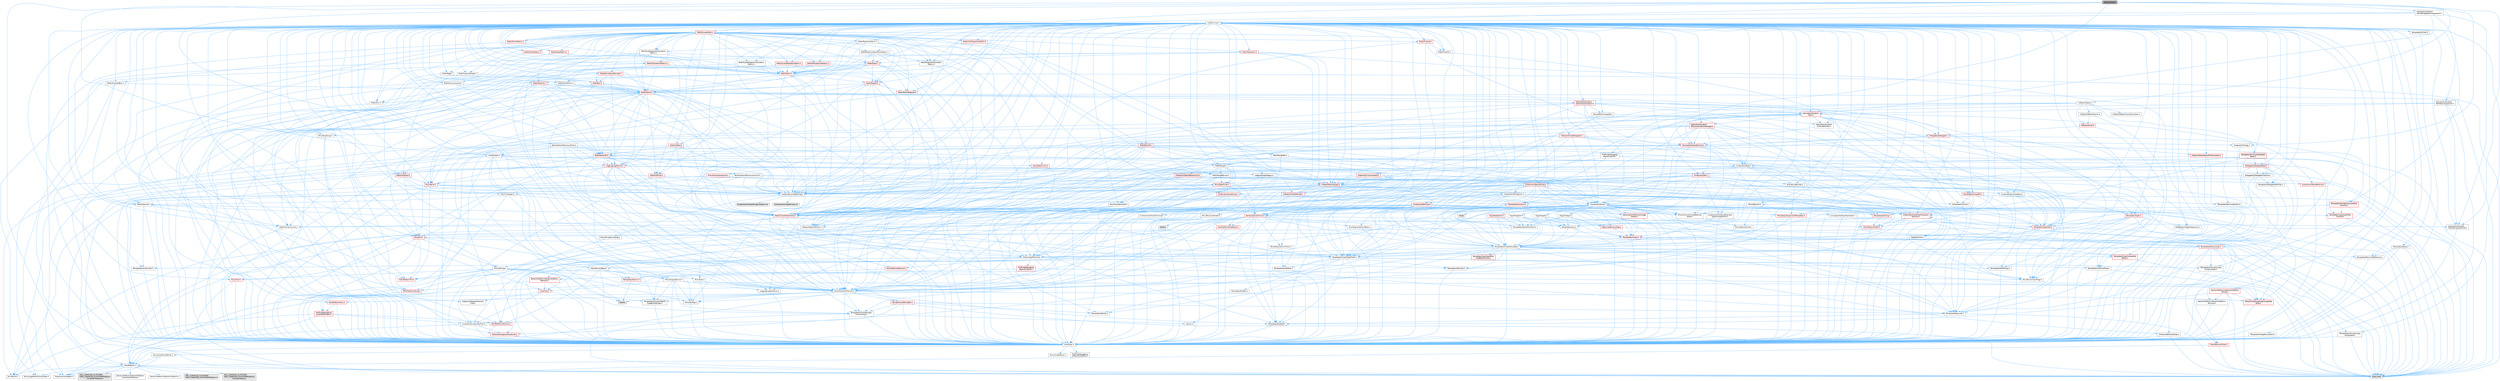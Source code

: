 digraph "ObjectWriter.h"
{
 // INTERACTIVE_SVG=YES
 // LATEX_PDF_SIZE
  bgcolor="transparent";
  edge [fontname=Helvetica,fontsize=10,labelfontname=Helvetica,labelfontsize=10];
  node [fontname=Helvetica,fontsize=10,shape=box,height=0.2,width=0.4];
  Node1 [id="Node000001",label="ObjectWriter.h",height=0.2,width=0.4,color="gray40", fillcolor="grey60", style="filled", fontcolor="black",tooltip=" "];
  Node1 -> Node2 [id="edge1_Node000001_Node000002",color="steelblue1",style="solid",tooltip=" "];
  Node2 [id="Node000002",label="Containers/Array.h",height=0.2,width=0.4,color="grey40", fillcolor="white", style="filled",URL="$df/dd0/Array_8h.html",tooltip=" "];
  Node2 -> Node3 [id="edge2_Node000002_Node000003",color="steelblue1",style="solid",tooltip=" "];
  Node3 [id="Node000003",label="CoreTypes.h",height=0.2,width=0.4,color="grey40", fillcolor="white", style="filled",URL="$dc/dec/CoreTypes_8h.html",tooltip=" "];
  Node3 -> Node4 [id="edge3_Node000003_Node000004",color="steelblue1",style="solid",tooltip=" "];
  Node4 [id="Node000004",label="HAL/Platform.h",height=0.2,width=0.4,color="grey40", fillcolor="white", style="filled",URL="$d9/dd0/Platform_8h.html",tooltip=" "];
  Node4 -> Node5 [id="edge4_Node000004_Node000005",color="steelblue1",style="solid",tooltip=" "];
  Node5 [id="Node000005",label="Misc/Build.h",height=0.2,width=0.4,color="grey40", fillcolor="white", style="filled",URL="$d3/dbb/Build_8h.html",tooltip=" "];
  Node4 -> Node6 [id="edge5_Node000004_Node000006",color="steelblue1",style="solid",tooltip=" "];
  Node6 [id="Node000006",label="Misc/LargeWorldCoordinates.h",height=0.2,width=0.4,color="grey40", fillcolor="white", style="filled",URL="$d2/dcb/LargeWorldCoordinates_8h.html",tooltip=" "];
  Node4 -> Node7 [id="edge6_Node000004_Node000007",color="steelblue1",style="solid",tooltip=" "];
  Node7 [id="Node000007",label="type_traits",height=0.2,width=0.4,color="grey60", fillcolor="#E0E0E0", style="filled",tooltip=" "];
  Node4 -> Node8 [id="edge7_Node000004_Node000008",color="steelblue1",style="solid",tooltip=" "];
  Node8 [id="Node000008",label="PreprocessorHelpers.h",height=0.2,width=0.4,color="grey40", fillcolor="white", style="filled",URL="$db/ddb/PreprocessorHelpers_8h.html",tooltip=" "];
  Node4 -> Node9 [id="edge8_Node000004_Node000009",color="steelblue1",style="solid",tooltip=" "];
  Node9 [id="Node000009",label="UBT_COMPILED_PLATFORM\l/UBT_COMPILED_PLATFORMPlatform\lCompilerPreSetup.h",height=0.2,width=0.4,color="grey60", fillcolor="#E0E0E0", style="filled",tooltip=" "];
  Node4 -> Node10 [id="edge9_Node000004_Node000010",color="steelblue1",style="solid",tooltip=" "];
  Node10 [id="Node000010",label="GenericPlatform/GenericPlatform\lCompilerPreSetup.h",height=0.2,width=0.4,color="grey40", fillcolor="white", style="filled",URL="$d9/dc8/GenericPlatformCompilerPreSetup_8h.html",tooltip=" "];
  Node4 -> Node11 [id="edge10_Node000004_Node000011",color="steelblue1",style="solid",tooltip=" "];
  Node11 [id="Node000011",label="GenericPlatform/GenericPlatform.h",height=0.2,width=0.4,color="grey40", fillcolor="white", style="filled",URL="$d6/d84/GenericPlatform_8h.html",tooltip=" "];
  Node4 -> Node12 [id="edge11_Node000004_Node000012",color="steelblue1",style="solid",tooltip=" "];
  Node12 [id="Node000012",label="UBT_COMPILED_PLATFORM\l/UBT_COMPILED_PLATFORMPlatform.h",height=0.2,width=0.4,color="grey60", fillcolor="#E0E0E0", style="filled",tooltip=" "];
  Node4 -> Node13 [id="edge12_Node000004_Node000013",color="steelblue1",style="solid",tooltip=" "];
  Node13 [id="Node000013",label="UBT_COMPILED_PLATFORM\l/UBT_COMPILED_PLATFORMPlatform\lCompilerSetup.h",height=0.2,width=0.4,color="grey60", fillcolor="#E0E0E0", style="filled",tooltip=" "];
  Node3 -> Node14 [id="edge13_Node000003_Node000014",color="steelblue1",style="solid",tooltip=" "];
  Node14 [id="Node000014",label="ProfilingDebugging\l/UMemoryDefines.h",height=0.2,width=0.4,color="grey40", fillcolor="white", style="filled",URL="$d2/da2/UMemoryDefines_8h.html",tooltip=" "];
  Node3 -> Node15 [id="edge14_Node000003_Node000015",color="steelblue1",style="solid",tooltip=" "];
  Node15 [id="Node000015",label="Misc/CoreMiscDefines.h",height=0.2,width=0.4,color="grey40", fillcolor="white", style="filled",URL="$da/d38/CoreMiscDefines_8h.html",tooltip=" "];
  Node15 -> Node4 [id="edge15_Node000015_Node000004",color="steelblue1",style="solid",tooltip=" "];
  Node15 -> Node8 [id="edge16_Node000015_Node000008",color="steelblue1",style="solid",tooltip=" "];
  Node3 -> Node16 [id="edge17_Node000003_Node000016",color="steelblue1",style="solid",tooltip=" "];
  Node16 [id="Node000016",label="Misc/CoreDefines.h",height=0.2,width=0.4,color="grey40", fillcolor="white", style="filled",URL="$d3/dd2/CoreDefines_8h.html",tooltip=" "];
  Node2 -> Node17 [id="edge18_Node000002_Node000017",color="steelblue1",style="solid",tooltip=" "];
  Node17 [id="Node000017",label="Misc/AssertionMacros.h",height=0.2,width=0.4,color="grey40", fillcolor="white", style="filled",URL="$d0/dfa/AssertionMacros_8h.html",tooltip=" "];
  Node17 -> Node3 [id="edge19_Node000017_Node000003",color="steelblue1",style="solid",tooltip=" "];
  Node17 -> Node4 [id="edge20_Node000017_Node000004",color="steelblue1",style="solid",tooltip=" "];
  Node17 -> Node18 [id="edge21_Node000017_Node000018",color="steelblue1",style="solid",tooltip=" "];
  Node18 [id="Node000018",label="HAL/PlatformMisc.h",height=0.2,width=0.4,color="red", fillcolor="#FFF0F0", style="filled",URL="$d0/df5/PlatformMisc_8h.html",tooltip=" "];
  Node18 -> Node3 [id="edge22_Node000018_Node000003",color="steelblue1",style="solid",tooltip=" "];
  Node18 -> Node46 [id="edge23_Node000018_Node000046",color="steelblue1",style="solid",tooltip=" "];
  Node46 [id="Node000046",label="ProfilingDebugging\l/CpuProfilerTrace.h",height=0.2,width=0.4,color="red", fillcolor="#FFF0F0", style="filled",URL="$da/dcb/CpuProfilerTrace_8h.html",tooltip=" "];
  Node46 -> Node3 [id="edge24_Node000046_Node000003",color="steelblue1",style="solid",tooltip=" "];
  Node46 -> Node26 [id="edge25_Node000046_Node000026",color="steelblue1",style="solid",tooltip=" "];
  Node26 [id="Node000026",label="Containers/ContainersFwd.h",height=0.2,width=0.4,color="grey40", fillcolor="white", style="filled",URL="$d4/d0a/ContainersFwd_8h.html",tooltip=" "];
  Node26 -> Node4 [id="edge26_Node000026_Node000004",color="steelblue1",style="solid",tooltip=" "];
  Node26 -> Node3 [id="edge27_Node000026_Node000003",color="steelblue1",style="solid",tooltip=" "];
  Node26 -> Node23 [id="edge28_Node000026_Node000023",color="steelblue1",style="solid",tooltip=" "];
  Node23 [id="Node000023",label="Traits/IsContiguousContainer.h",height=0.2,width=0.4,color="red", fillcolor="#FFF0F0", style="filled",URL="$d5/d3c/IsContiguousContainer_8h.html",tooltip=" "];
  Node23 -> Node3 [id="edge29_Node000023_Node000003",color="steelblue1",style="solid",tooltip=" "];
  Node46 -> Node47 [id="edge30_Node000046_Node000047",color="steelblue1",style="solid",tooltip=" "];
  Node47 [id="Node000047",label="HAL/PlatformAtomics.h",height=0.2,width=0.4,color="red", fillcolor="#FFF0F0", style="filled",URL="$d3/d36/PlatformAtomics_8h.html",tooltip=" "];
  Node47 -> Node3 [id="edge31_Node000047_Node000003",color="steelblue1",style="solid",tooltip=" "];
  Node46 -> Node8 [id="edge32_Node000046_Node000008",color="steelblue1",style="solid",tooltip=" "];
  Node46 -> Node5 [id="edge33_Node000046_Node000005",color="steelblue1",style="solid",tooltip=" "];
  Node17 -> Node8 [id="edge34_Node000017_Node000008",color="steelblue1",style="solid",tooltip=" "];
  Node17 -> Node54 [id="edge35_Node000017_Node000054",color="steelblue1",style="solid",tooltip=" "];
  Node54 [id="Node000054",label="Templates/EnableIf.h",height=0.2,width=0.4,color="grey40", fillcolor="white", style="filled",URL="$d7/d60/EnableIf_8h.html",tooltip=" "];
  Node54 -> Node3 [id="edge36_Node000054_Node000003",color="steelblue1",style="solid",tooltip=" "];
  Node17 -> Node55 [id="edge37_Node000017_Node000055",color="steelblue1",style="solid",tooltip=" "];
  Node55 [id="Node000055",label="Templates/IsArrayOrRefOf\lTypeByPredicate.h",height=0.2,width=0.4,color="grey40", fillcolor="white", style="filled",URL="$d6/da1/IsArrayOrRefOfTypeByPredicate_8h.html",tooltip=" "];
  Node55 -> Node3 [id="edge38_Node000055_Node000003",color="steelblue1",style="solid",tooltip=" "];
  Node17 -> Node56 [id="edge39_Node000017_Node000056",color="steelblue1",style="solid",tooltip=" "];
  Node56 [id="Node000056",label="Templates/IsValidVariadic\lFunctionArg.h",height=0.2,width=0.4,color="grey40", fillcolor="white", style="filled",URL="$d0/dc8/IsValidVariadicFunctionArg_8h.html",tooltip=" "];
  Node56 -> Node3 [id="edge40_Node000056_Node000003",color="steelblue1",style="solid",tooltip=" "];
  Node56 -> Node57 [id="edge41_Node000056_Node000057",color="steelblue1",style="solid",tooltip=" "];
  Node57 [id="Node000057",label="IsEnum.h",height=0.2,width=0.4,color="grey40", fillcolor="white", style="filled",URL="$d4/de5/IsEnum_8h.html",tooltip=" "];
  Node56 -> Node7 [id="edge42_Node000056_Node000007",color="steelblue1",style="solid",tooltip=" "];
  Node17 -> Node58 [id="edge43_Node000017_Node000058",color="steelblue1",style="solid",tooltip=" "];
  Node58 [id="Node000058",label="Traits/IsCharEncodingCompatible\lWith.h",height=0.2,width=0.4,color="red", fillcolor="#FFF0F0", style="filled",URL="$df/dd1/IsCharEncodingCompatibleWith_8h.html",tooltip=" "];
  Node58 -> Node7 [id="edge44_Node000058_Node000007",color="steelblue1",style="solid",tooltip=" "];
  Node17 -> Node60 [id="edge45_Node000017_Node000060",color="steelblue1",style="solid",tooltip=" "];
  Node60 [id="Node000060",label="Misc/VarArgs.h",height=0.2,width=0.4,color="grey40", fillcolor="white", style="filled",URL="$d5/d6f/VarArgs_8h.html",tooltip=" "];
  Node60 -> Node3 [id="edge46_Node000060_Node000003",color="steelblue1",style="solid",tooltip=" "];
  Node17 -> Node61 [id="edge47_Node000017_Node000061",color="steelblue1",style="solid",tooltip=" "];
  Node61 [id="Node000061",label="String/FormatStringSan.h",height=0.2,width=0.4,color="red", fillcolor="#FFF0F0", style="filled",URL="$d3/d8b/FormatStringSan_8h.html",tooltip=" "];
  Node61 -> Node7 [id="edge48_Node000061_Node000007",color="steelblue1",style="solid",tooltip=" "];
  Node61 -> Node3 [id="edge49_Node000061_Node000003",color="steelblue1",style="solid",tooltip=" "];
  Node61 -> Node62 [id="edge50_Node000061_Node000062",color="steelblue1",style="solid",tooltip=" "];
  Node62 [id="Node000062",label="Templates/Requires.h",height=0.2,width=0.4,color="grey40", fillcolor="white", style="filled",URL="$dc/d96/Requires_8h.html",tooltip=" "];
  Node62 -> Node54 [id="edge51_Node000062_Node000054",color="steelblue1",style="solid",tooltip=" "];
  Node62 -> Node7 [id="edge52_Node000062_Node000007",color="steelblue1",style="solid",tooltip=" "];
  Node61 -> Node63 [id="edge53_Node000061_Node000063",color="steelblue1",style="solid",tooltip=" "];
  Node63 [id="Node000063",label="Templates/Identity.h",height=0.2,width=0.4,color="grey40", fillcolor="white", style="filled",URL="$d0/dd5/Identity_8h.html",tooltip=" "];
  Node61 -> Node56 [id="edge54_Node000061_Node000056",color="steelblue1",style="solid",tooltip=" "];
  Node61 -> Node26 [id="edge55_Node000061_Node000026",color="steelblue1",style="solid",tooltip=" "];
  Node17 -> Node67 [id="edge56_Node000017_Node000067",color="steelblue1",style="solid",tooltip=" "];
  Node67 [id="Node000067",label="atomic",height=0.2,width=0.4,color="grey60", fillcolor="#E0E0E0", style="filled",tooltip=" "];
  Node2 -> Node68 [id="edge57_Node000002_Node000068",color="steelblue1",style="solid",tooltip=" "];
  Node68 [id="Node000068",label="Misc/IntrusiveUnsetOptional\lState.h",height=0.2,width=0.4,color="grey40", fillcolor="white", style="filled",URL="$d2/d0a/IntrusiveUnsetOptionalState_8h.html",tooltip=" "];
  Node68 -> Node69 [id="edge58_Node000068_Node000069",color="steelblue1",style="solid",tooltip=" "];
  Node69 [id="Node000069",label="Misc/OptionalFwd.h",height=0.2,width=0.4,color="grey40", fillcolor="white", style="filled",URL="$dc/d50/OptionalFwd_8h.html",tooltip=" "];
  Node2 -> Node70 [id="edge59_Node000002_Node000070",color="steelblue1",style="solid",tooltip=" "];
  Node70 [id="Node000070",label="Misc/ReverseIterate.h",height=0.2,width=0.4,color="grey40", fillcolor="white", style="filled",URL="$db/de3/ReverseIterate_8h.html",tooltip=" "];
  Node70 -> Node4 [id="edge60_Node000070_Node000004",color="steelblue1",style="solid",tooltip=" "];
  Node70 -> Node71 [id="edge61_Node000070_Node000071",color="steelblue1",style="solid",tooltip=" "];
  Node71 [id="Node000071",label="iterator",height=0.2,width=0.4,color="grey60", fillcolor="#E0E0E0", style="filled",tooltip=" "];
  Node2 -> Node72 [id="edge62_Node000002_Node000072",color="steelblue1",style="solid",tooltip=" "];
  Node72 [id="Node000072",label="HAL/UnrealMemory.h",height=0.2,width=0.4,color="grey40", fillcolor="white", style="filled",URL="$d9/d96/UnrealMemory_8h.html",tooltip=" "];
  Node72 -> Node3 [id="edge63_Node000072_Node000003",color="steelblue1",style="solid",tooltip=" "];
  Node72 -> Node73 [id="edge64_Node000072_Node000073",color="steelblue1",style="solid",tooltip=" "];
  Node73 [id="Node000073",label="GenericPlatform/GenericPlatform\lMemory.h",height=0.2,width=0.4,color="red", fillcolor="#FFF0F0", style="filled",URL="$dd/d22/GenericPlatformMemory_8h.html",tooltip=" "];
  Node73 -> Node25 [id="edge65_Node000073_Node000025",color="steelblue1",style="solid",tooltip=" "];
  Node25 [id="Node000025",label="CoreFwd.h",height=0.2,width=0.4,color="red", fillcolor="#FFF0F0", style="filled",URL="$d1/d1e/CoreFwd_8h.html",tooltip=" "];
  Node25 -> Node3 [id="edge66_Node000025_Node000003",color="steelblue1",style="solid",tooltip=" "];
  Node25 -> Node26 [id="edge67_Node000025_Node000026",color="steelblue1",style="solid",tooltip=" "];
  Node25 -> Node28 [id="edge68_Node000025_Node000028",color="steelblue1",style="solid",tooltip=" "];
  Node28 [id="Node000028",label="UObject/UObjectHierarchy\lFwd.h",height=0.2,width=0.4,color="grey40", fillcolor="white", style="filled",URL="$d3/d13/UObjectHierarchyFwd_8h.html",tooltip=" "];
  Node73 -> Node3 [id="edge69_Node000073_Node000003",color="steelblue1",style="solid",tooltip=" "];
  Node73 -> Node74 [id="edge70_Node000073_Node000074",color="steelblue1",style="solid",tooltip=" "];
  Node74 [id="Node000074",label="HAL/PlatformString.h",height=0.2,width=0.4,color="red", fillcolor="#FFF0F0", style="filled",URL="$db/db5/PlatformString_8h.html",tooltip=" "];
  Node74 -> Node3 [id="edge71_Node000074_Node000003",color="steelblue1",style="solid",tooltip=" "];
  Node72 -> Node76 [id="edge72_Node000072_Node000076",color="steelblue1",style="solid",tooltip=" "];
  Node76 [id="Node000076",label="HAL/MemoryBase.h",height=0.2,width=0.4,color="grey40", fillcolor="white", style="filled",URL="$d6/d9f/MemoryBase_8h.html",tooltip=" "];
  Node76 -> Node3 [id="edge73_Node000076_Node000003",color="steelblue1",style="solid",tooltip=" "];
  Node76 -> Node47 [id="edge74_Node000076_Node000047",color="steelblue1",style="solid",tooltip=" "];
  Node76 -> Node30 [id="edge75_Node000076_Node000030",color="steelblue1",style="solid",tooltip=" "];
  Node30 [id="Node000030",label="HAL/PlatformCrt.h",height=0.2,width=0.4,color="red", fillcolor="#FFF0F0", style="filled",URL="$d8/d75/PlatformCrt_8h.html",tooltip=" "];
  Node76 -> Node77 [id="edge76_Node000076_Node000077",color="steelblue1",style="solid",tooltip=" "];
  Node77 [id="Node000077",label="Misc/Exec.h",height=0.2,width=0.4,color="grey40", fillcolor="white", style="filled",URL="$de/ddb/Exec_8h.html",tooltip=" "];
  Node77 -> Node3 [id="edge77_Node000077_Node000003",color="steelblue1",style="solid",tooltip=" "];
  Node77 -> Node17 [id="edge78_Node000077_Node000017",color="steelblue1",style="solid",tooltip=" "];
  Node76 -> Node78 [id="edge79_Node000076_Node000078",color="steelblue1",style="solid",tooltip=" "];
  Node78 [id="Node000078",label="Misc/OutputDevice.h",height=0.2,width=0.4,color="grey40", fillcolor="white", style="filled",URL="$d7/d32/OutputDevice_8h.html",tooltip=" "];
  Node78 -> Node25 [id="edge80_Node000078_Node000025",color="steelblue1",style="solid",tooltip=" "];
  Node78 -> Node3 [id="edge81_Node000078_Node000003",color="steelblue1",style="solid",tooltip=" "];
  Node78 -> Node79 [id="edge82_Node000078_Node000079",color="steelblue1",style="solid",tooltip=" "];
  Node79 [id="Node000079",label="Logging/LogVerbosity.h",height=0.2,width=0.4,color="grey40", fillcolor="white", style="filled",URL="$d2/d8f/LogVerbosity_8h.html",tooltip=" "];
  Node79 -> Node3 [id="edge83_Node000079_Node000003",color="steelblue1",style="solid",tooltip=" "];
  Node78 -> Node60 [id="edge84_Node000078_Node000060",color="steelblue1",style="solid",tooltip=" "];
  Node78 -> Node55 [id="edge85_Node000078_Node000055",color="steelblue1",style="solid",tooltip=" "];
  Node78 -> Node56 [id="edge86_Node000078_Node000056",color="steelblue1",style="solid",tooltip=" "];
  Node78 -> Node58 [id="edge87_Node000078_Node000058",color="steelblue1",style="solid",tooltip=" "];
  Node76 -> Node80 [id="edge88_Node000076_Node000080",color="steelblue1",style="solid",tooltip=" "];
  Node80 [id="Node000080",label="Templates/Atomic.h",height=0.2,width=0.4,color="red", fillcolor="#FFF0F0", style="filled",URL="$d3/d91/Atomic_8h.html",tooltip=" "];
  Node80 -> Node67 [id="edge89_Node000080_Node000067",color="steelblue1",style="solid",tooltip=" "];
  Node72 -> Node89 [id="edge90_Node000072_Node000089",color="steelblue1",style="solid",tooltip=" "];
  Node89 [id="Node000089",label="HAL/PlatformMemory.h",height=0.2,width=0.4,color="red", fillcolor="#FFF0F0", style="filled",URL="$de/d68/PlatformMemory_8h.html",tooltip=" "];
  Node89 -> Node3 [id="edge91_Node000089_Node000003",color="steelblue1",style="solid",tooltip=" "];
  Node89 -> Node73 [id="edge92_Node000089_Node000073",color="steelblue1",style="solid",tooltip=" "];
  Node72 -> Node91 [id="edge93_Node000072_Node000091",color="steelblue1",style="solid",tooltip=" "];
  Node91 [id="Node000091",label="ProfilingDebugging\l/MemoryTrace.h",height=0.2,width=0.4,color="red", fillcolor="#FFF0F0", style="filled",URL="$da/dd7/MemoryTrace_8h.html",tooltip=" "];
  Node91 -> Node4 [id="edge94_Node000091_Node000004",color="steelblue1",style="solid",tooltip=" "];
  Node91 -> Node42 [id="edge95_Node000091_Node000042",color="steelblue1",style="solid",tooltip=" "];
  Node42 [id="Node000042",label="Misc/EnumClassFlags.h",height=0.2,width=0.4,color="grey40", fillcolor="white", style="filled",URL="$d8/de7/EnumClassFlags_8h.html",tooltip=" "];
  Node72 -> Node92 [id="edge96_Node000072_Node000092",color="steelblue1",style="solid",tooltip=" "];
  Node92 [id="Node000092",label="Templates/IsPointer.h",height=0.2,width=0.4,color="grey40", fillcolor="white", style="filled",URL="$d7/d05/IsPointer_8h.html",tooltip=" "];
  Node92 -> Node3 [id="edge97_Node000092_Node000003",color="steelblue1",style="solid",tooltip=" "];
  Node2 -> Node93 [id="edge98_Node000002_Node000093",color="steelblue1",style="solid",tooltip=" "];
  Node93 [id="Node000093",label="Templates/UnrealTypeTraits.h",height=0.2,width=0.4,color="grey40", fillcolor="white", style="filled",URL="$d2/d2d/UnrealTypeTraits_8h.html",tooltip=" "];
  Node93 -> Node3 [id="edge99_Node000093_Node000003",color="steelblue1",style="solid",tooltip=" "];
  Node93 -> Node92 [id="edge100_Node000093_Node000092",color="steelblue1",style="solid",tooltip=" "];
  Node93 -> Node17 [id="edge101_Node000093_Node000017",color="steelblue1",style="solid",tooltip=" "];
  Node93 -> Node85 [id="edge102_Node000093_Node000085",color="steelblue1",style="solid",tooltip=" "];
  Node85 [id="Node000085",label="Templates/AndOrNot.h",height=0.2,width=0.4,color="grey40", fillcolor="white", style="filled",URL="$db/d0a/AndOrNot_8h.html",tooltip=" "];
  Node85 -> Node3 [id="edge103_Node000085_Node000003",color="steelblue1",style="solid",tooltip=" "];
  Node93 -> Node54 [id="edge104_Node000093_Node000054",color="steelblue1",style="solid",tooltip=" "];
  Node93 -> Node94 [id="edge105_Node000093_Node000094",color="steelblue1",style="solid",tooltip=" "];
  Node94 [id="Node000094",label="Templates/IsArithmetic.h",height=0.2,width=0.4,color="grey40", fillcolor="white", style="filled",URL="$d2/d5d/IsArithmetic_8h.html",tooltip=" "];
  Node94 -> Node3 [id="edge106_Node000094_Node000003",color="steelblue1",style="solid",tooltip=" "];
  Node93 -> Node57 [id="edge107_Node000093_Node000057",color="steelblue1",style="solid",tooltip=" "];
  Node93 -> Node95 [id="edge108_Node000093_Node000095",color="steelblue1",style="solid",tooltip=" "];
  Node95 [id="Node000095",label="Templates/Models.h",height=0.2,width=0.4,color="grey40", fillcolor="white", style="filled",URL="$d3/d0c/Models_8h.html",tooltip=" "];
  Node95 -> Node63 [id="edge109_Node000095_Node000063",color="steelblue1",style="solid",tooltip=" "];
  Node93 -> Node96 [id="edge110_Node000093_Node000096",color="steelblue1",style="solid",tooltip=" "];
  Node96 [id="Node000096",label="Templates/IsPODType.h",height=0.2,width=0.4,color="grey40", fillcolor="white", style="filled",URL="$d7/db1/IsPODType_8h.html",tooltip=" "];
  Node96 -> Node3 [id="edge111_Node000096_Node000003",color="steelblue1",style="solid",tooltip=" "];
  Node93 -> Node97 [id="edge112_Node000093_Node000097",color="steelblue1",style="solid",tooltip=" "];
  Node97 [id="Node000097",label="Templates/IsUECoreType.h",height=0.2,width=0.4,color="grey40", fillcolor="white", style="filled",URL="$d1/db8/IsUECoreType_8h.html",tooltip=" "];
  Node97 -> Node3 [id="edge113_Node000097_Node000003",color="steelblue1",style="solid",tooltip=" "];
  Node97 -> Node7 [id="edge114_Node000097_Node000007",color="steelblue1",style="solid",tooltip=" "];
  Node93 -> Node86 [id="edge115_Node000093_Node000086",color="steelblue1",style="solid",tooltip=" "];
  Node86 [id="Node000086",label="Templates/IsTriviallyCopy\lConstructible.h",height=0.2,width=0.4,color="grey40", fillcolor="white", style="filled",URL="$d3/d78/IsTriviallyCopyConstructible_8h.html",tooltip=" "];
  Node86 -> Node3 [id="edge116_Node000086_Node000003",color="steelblue1",style="solid",tooltip=" "];
  Node86 -> Node7 [id="edge117_Node000086_Node000007",color="steelblue1",style="solid",tooltip=" "];
  Node2 -> Node98 [id="edge118_Node000002_Node000098",color="steelblue1",style="solid",tooltip=" "];
  Node98 [id="Node000098",label="Templates/UnrealTemplate.h",height=0.2,width=0.4,color="grey40", fillcolor="white", style="filled",URL="$d4/d24/UnrealTemplate_8h.html",tooltip=" "];
  Node98 -> Node3 [id="edge119_Node000098_Node000003",color="steelblue1",style="solid",tooltip=" "];
  Node98 -> Node92 [id="edge120_Node000098_Node000092",color="steelblue1",style="solid",tooltip=" "];
  Node98 -> Node72 [id="edge121_Node000098_Node000072",color="steelblue1",style="solid",tooltip=" "];
  Node98 -> Node99 [id="edge122_Node000098_Node000099",color="steelblue1",style="solid",tooltip=" "];
  Node99 [id="Node000099",label="Templates/CopyQualifiers\lAndRefsFromTo.h",height=0.2,width=0.4,color="red", fillcolor="#FFF0F0", style="filled",URL="$d3/db3/CopyQualifiersAndRefsFromTo_8h.html",tooltip=" "];
  Node98 -> Node93 [id="edge123_Node000098_Node000093",color="steelblue1",style="solid",tooltip=" "];
  Node98 -> Node101 [id="edge124_Node000098_Node000101",color="steelblue1",style="solid",tooltip=" "];
  Node101 [id="Node000101",label="Templates/RemoveReference.h",height=0.2,width=0.4,color="grey40", fillcolor="white", style="filled",URL="$da/dbe/RemoveReference_8h.html",tooltip=" "];
  Node101 -> Node3 [id="edge125_Node000101_Node000003",color="steelblue1",style="solid",tooltip=" "];
  Node98 -> Node62 [id="edge126_Node000098_Node000062",color="steelblue1",style="solid",tooltip=" "];
  Node98 -> Node102 [id="edge127_Node000098_Node000102",color="steelblue1",style="solid",tooltip=" "];
  Node102 [id="Node000102",label="Templates/TypeCompatible\lBytes.h",height=0.2,width=0.4,color="red", fillcolor="#FFF0F0", style="filled",URL="$df/d0a/TypeCompatibleBytes_8h.html",tooltip=" "];
  Node102 -> Node3 [id="edge128_Node000102_Node000003",color="steelblue1",style="solid",tooltip=" "];
  Node102 -> Node7 [id="edge129_Node000102_Node000007",color="steelblue1",style="solid",tooltip=" "];
  Node98 -> Node63 [id="edge130_Node000098_Node000063",color="steelblue1",style="solid",tooltip=" "];
  Node98 -> Node23 [id="edge131_Node000098_Node000023",color="steelblue1",style="solid",tooltip=" "];
  Node98 -> Node103 [id="edge132_Node000098_Node000103",color="steelblue1",style="solid",tooltip=" "];
  Node103 [id="Node000103",label="Traits/UseBitwiseSwap.h",height=0.2,width=0.4,color="grey40", fillcolor="white", style="filled",URL="$db/df3/UseBitwiseSwap_8h.html",tooltip=" "];
  Node103 -> Node3 [id="edge133_Node000103_Node000003",color="steelblue1",style="solid",tooltip=" "];
  Node103 -> Node7 [id="edge134_Node000103_Node000007",color="steelblue1",style="solid",tooltip=" "];
  Node98 -> Node7 [id="edge135_Node000098_Node000007",color="steelblue1",style="solid",tooltip=" "];
  Node2 -> Node104 [id="edge136_Node000002_Node000104",color="steelblue1",style="solid",tooltip=" "];
  Node104 [id="Node000104",label="Containers/AllowShrinking.h",height=0.2,width=0.4,color="grey40", fillcolor="white", style="filled",URL="$d7/d1a/AllowShrinking_8h.html",tooltip=" "];
  Node104 -> Node3 [id="edge137_Node000104_Node000003",color="steelblue1",style="solid",tooltip=" "];
  Node2 -> Node105 [id="edge138_Node000002_Node000105",color="steelblue1",style="solid",tooltip=" "];
  Node105 [id="Node000105",label="Containers/ContainerAllocation\lPolicies.h",height=0.2,width=0.4,color="red", fillcolor="#FFF0F0", style="filled",URL="$d7/dff/ContainerAllocationPolicies_8h.html",tooltip=" "];
  Node105 -> Node3 [id="edge139_Node000105_Node000003",color="steelblue1",style="solid",tooltip=" "];
  Node105 -> Node105 [id="edge140_Node000105_Node000105",color="steelblue1",style="solid",tooltip=" "];
  Node105 -> Node107 [id="edge141_Node000105_Node000107",color="steelblue1",style="solid",tooltip=" "];
  Node107 [id="Node000107",label="HAL/PlatformMath.h",height=0.2,width=0.4,color="red", fillcolor="#FFF0F0", style="filled",URL="$dc/d53/PlatformMath_8h.html",tooltip=" "];
  Node107 -> Node3 [id="edge142_Node000107_Node000003",color="steelblue1",style="solid",tooltip=" "];
  Node105 -> Node72 [id="edge143_Node000105_Node000072",color="steelblue1",style="solid",tooltip=" "];
  Node105 -> Node40 [id="edge144_Node000105_Node000040",color="steelblue1",style="solid",tooltip=" "];
  Node40 [id="Node000040",label="Math/NumericLimits.h",height=0.2,width=0.4,color="grey40", fillcolor="white", style="filled",URL="$df/d1b/NumericLimits_8h.html",tooltip=" "];
  Node40 -> Node3 [id="edge145_Node000040_Node000003",color="steelblue1",style="solid",tooltip=" "];
  Node105 -> Node17 [id="edge146_Node000105_Node000017",color="steelblue1",style="solid",tooltip=" "];
  Node105 -> Node116 [id="edge147_Node000105_Node000116",color="steelblue1",style="solid",tooltip=" "];
  Node116 [id="Node000116",label="Templates/MemoryOps.h",height=0.2,width=0.4,color="red", fillcolor="#FFF0F0", style="filled",URL="$db/dea/MemoryOps_8h.html",tooltip=" "];
  Node116 -> Node3 [id="edge148_Node000116_Node000003",color="steelblue1",style="solid",tooltip=" "];
  Node116 -> Node72 [id="edge149_Node000116_Node000072",color="steelblue1",style="solid",tooltip=" "];
  Node116 -> Node87 [id="edge150_Node000116_Node000087",color="steelblue1",style="solid",tooltip=" "];
  Node87 [id="Node000087",label="Templates/IsTriviallyCopy\lAssignable.h",height=0.2,width=0.4,color="grey40", fillcolor="white", style="filled",URL="$d2/df2/IsTriviallyCopyAssignable_8h.html",tooltip=" "];
  Node87 -> Node3 [id="edge151_Node000087_Node000003",color="steelblue1",style="solid",tooltip=" "];
  Node87 -> Node7 [id="edge152_Node000087_Node000007",color="steelblue1",style="solid",tooltip=" "];
  Node116 -> Node86 [id="edge153_Node000116_Node000086",color="steelblue1",style="solid",tooltip=" "];
  Node116 -> Node62 [id="edge154_Node000116_Node000062",color="steelblue1",style="solid",tooltip=" "];
  Node116 -> Node93 [id="edge155_Node000116_Node000093",color="steelblue1",style="solid",tooltip=" "];
  Node116 -> Node103 [id="edge156_Node000116_Node000103",color="steelblue1",style="solid",tooltip=" "];
  Node116 -> Node7 [id="edge157_Node000116_Node000007",color="steelblue1",style="solid",tooltip=" "];
  Node105 -> Node102 [id="edge158_Node000105_Node000102",color="steelblue1",style="solid",tooltip=" "];
  Node105 -> Node7 [id="edge159_Node000105_Node000007",color="steelblue1",style="solid",tooltip=" "];
  Node2 -> Node117 [id="edge160_Node000002_Node000117",color="steelblue1",style="solid",tooltip=" "];
  Node117 [id="Node000117",label="Containers/ContainerElement\lTypeCompatibility.h",height=0.2,width=0.4,color="grey40", fillcolor="white", style="filled",URL="$df/ddf/ContainerElementTypeCompatibility_8h.html",tooltip=" "];
  Node117 -> Node3 [id="edge161_Node000117_Node000003",color="steelblue1",style="solid",tooltip=" "];
  Node117 -> Node93 [id="edge162_Node000117_Node000093",color="steelblue1",style="solid",tooltip=" "];
  Node2 -> Node118 [id="edge163_Node000002_Node000118",color="steelblue1",style="solid",tooltip=" "];
  Node118 [id="Node000118",label="Serialization/Archive.h",height=0.2,width=0.4,color="red", fillcolor="#FFF0F0", style="filled",URL="$d7/d3b/Archive_8h.html",tooltip=" "];
  Node118 -> Node25 [id="edge164_Node000118_Node000025",color="steelblue1",style="solid",tooltip=" "];
  Node118 -> Node3 [id="edge165_Node000118_Node000003",color="steelblue1",style="solid",tooltip=" "];
  Node118 -> Node119 [id="edge166_Node000118_Node000119",color="steelblue1",style="solid",tooltip=" "];
  Node119 [id="Node000119",label="HAL/PlatformProperties.h",height=0.2,width=0.4,color="red", fillcolor="#FFF0F0", style="filled",URL="$d9/db0/PlatformProperties_8h.html",tooltip=" "];
  Node119 -> Node3 [id="edge167_Node000119_Node000003",color="steelblue1",style="solid",tooltip=" "];
  Node118 -> Node122 [id="edge168_Node000118_Node000122",color="steelblue1",style="solid",tooltip=" "];
  Node122 [id="Node000122",label="Internationalization\l/TextNamespaceFwd.h",height=0.2,width=0.4,color="grey40", fillcolor="white", style="filled",URL="$d8/d97/TextNamespaceFwd_8h.html",tooltip=" "];
  Node122 -> Node3 [id="edge169_Node000122_Node000003",color="steelblue1",style="solid",tooltip=" "];
  Node118 -> Node17 [id="edge170_Node000118_Node000017",color="steelblue1",style="solid",tooltip=" "];
  Node118 -> Node5 [id="edge171_Node000118_Node000005",color="steelblue1",style="solid",tooltip=" "];
  Node118 -> Node123 [id="edge172_Node000118_Node000123",color="steelblue1",style="solid",tooltip=" "];
  Node123 [id="Node000123",label="Misc/EngineVersionBase.h",height=0.2,width=0.4,color="grey40", fillcolor="white", style="filled",URL="$d5/d2b/EngineVersionBase_8h.html",tooltip=" "];
  Node123 -> Node3 [id="edge173_Node000123_Node000003",color="steelblue1",style="solid",tooltip=" "];
  Node118 -> Node60 [id="edge174_Node000118_Node000060",color="steelblue1",style="solid",tooltip=" "];
  Node118 -> Node54 [id="edge175_Node000118_Node000054",color="steelblue1",style="solid",tooltip=" "];
  Node118 -> Node55 [id="edge176_Node000118_Node000055",color="steelblue1",style="solid",tooltip=" "];
  Node118 -> Node126 [id="edge177_Node000118_Node000126",color="steelblue1",style="solid",tooltip=" "];
  Node126 [id="Node000126",label="Templates/IsEnumClass.h",height=0.2,width=0.4,color="grey40", fillcolor="white", style="filled",URL="$d7/d15/IsEnumClass_8h.html",tooltip=" "];
  Node126 -> Node3 [id="edge178_Node000126_Node000003",color="steelblue1",style="solid",tooltip=" "];
  Node126 -> Node85 [id="edge179_Node000126_Node000085",color="steelblue1",style="solid",tooltip=" "];
  Node118 -> Node56 [id="edge180_Node000118_Node000056",color="steelblue1",style="solid",tooltip=" "];
  Node118 -> Node98 [id="edge181_Node000118_Node000098",color="steelblue1",style="solid",tooltip=" "];
  Node118 -> Node58 [id="edge182_Node000118_Node000058",color="steelblue1",style="solid",tooltip=" "];
  Node118 -> Node127 [id="edge183_Node000118_Node000127",color="steelblue1",style="solid",tooltip=" "];
  Node127 [id="Node000127",label="UObject/ObjectVersion.h",height=0.2,width=0.4,color="grey40", fillcolor="white", style="filled",URL="$da/d63/ObjectVersion_8h.html",tooltip=" "];
  Node127 -> Node3 [id="edge184_Node000127_Node000003",color="steelblue1",style="solid",tooltip=" "];
  Node2 -> Node128 [id="edge185_Node000002_Node000128",color="steelblue1",style="solid",tooltip=" "];
  Node128 [id="Node000128",label="Serialization/MemoryImage\lWriter.h",height=0.2,width=0.4,color="red", fillcolor="#FFF0F0", style="filled",URL="$d0/d08/MemoryImageWriter_8h.html",tooltip=" "];
  Node128 -> Node3 [id="edge186_Node000128_Node000003",color="steelblue1",style="solid",tooltip=" "];
  Node2 -> Node142 [id="edge187_Node000002_Node000142",color="steelblue1",style="solid",tooltip=" "];
  Node142 [id="Node000142",label="Algo/Heapify.h",height=0.2,width=0.4,color="grey40", fillcolor="white", style="filled",URL="$d0/d2a/Heapify_8h.html",tooltip=" "];
  Node142 -> Node143 [id="edge188_Node000142_Node000143",color="steelblue1",style="solid",tooltip=" "];
  Node143 [id="Node000143",label="Algo/Impl/BinaryHeap.h",height=0.2,width=0.4,color="red", fillcolor="#FFF0F0", style="filled",URL="$d7/da3/Algo_2Impl_2BinaryHeap_8h.html",tooltip=" "];
  Node143 -> Node144 [id="edge189_Node000143_Node000144",color="steelblue1",style="solid",tooltip=" "];
  Node144 [id="Node000144",label="Templates/Invoke.h",height=0.2,width=0.4,color="red", fillcolor="#FFF0F0", style="filled",URL="$d7/deb/Invoke_8h.html",tooltip=" "];
  Node144 -> Node3 [id="edge190_Node000144_Node000003",color="steelblue1",style="solid",tooltip=" "];
  Node144 -> Node98 [id="edge191_Node000144_Node000098",color="steelblue1",style="solid",tooltip=" "];
  Node144 -> Node7 [id="edge192_Node000144_Node000007",color="steelblue1",style="solid",tooltip=" "];
  Node143 -> Node7 [id="edge193_Node000143_Node000007",color="steelblue1",style="solid",tooltip=" "];
  Node142 -> Node148 [id="edge194_Node000142_Node000148",color="steelblue1",style="solid",tooltip=" "];
  Node148 [id="Node000148",label="Templates/IdentityFunctor.h",height=0.2,width=0.4,color="grey40", fillcolor="white", style="filled",URL="$d7/d2e/IdentityFunctor_8h.html",tooltip=" "];
  Node148 -> Node4 [id="edge195_Node000148_Node000004",color="steelblue1",style="solid",tooltip=" "];
  Node142 -> Node144 [id="edge196_Node000142_Node000144",color="steelblue1",style="solid",tooltip=" "];
  Node142 -> Node149 [id="edge197_Node000142_Node000149",color="steelblue1",style="solid",tooltip=" "];
  Node149 [id="Node000149",label="Templates/Less.h",height=0.2,width=0.4,color="grey40", fillcolor="white", style="filled",URL="$de/dc8/Less_8h.html",tooltip=" "];
  Node149 -> Node3 [id="edge198_Node000149_Node000003",color="steelblue1",style="solid",tooltip=" "];
  Node149 -> Node98 [id="edge199_Node000149_Node000098",color="steelblue1",style="solid",tooltip=" "];
  Node142 -> Node98 [id="edge200_Node000142_Node000098",color="steelblue1",style="solid",tooltip=" "];
  Node2 -> Node150 [id="edge201_Node000002_Node000150",color="steelblue1",style="solid",tooltip=" "];
  Node150 [id="Node000150",label="Algo/HeapSort.h",height=0.2,width=0.4,color="grey40", fillcolor="white", style="filled",URL="$d3/d92/HeapSort_8h.html",tooltip=" "];
  Node150 -> Node143 [id="edge202_Node000150_Node000143",color="steelblue1",style="solid",tooltip=" "];
  Node150 -> Node148 [id="edge203_Node000150_Node000148",color="steelblue1",style="solid",tooltip=" "];
  Node150 -> Node149 [id="edge204_Node000150_Node000149",color="steelblue1",style="solid",tooltip=" "];
  Node150 -> Node98 [id="edge205_Node000150_Node000098",color="steelblue1",style="solid",tooltip=" "];
  Node2 -> Node151 [id="edge206_Node000002_Node000151",color="steelblue1",style="solid",tooltip=" "];
  Node151 [id="Node000151",label="Algo/IsHeap.h",height=0.2,width=0.4,color="grey40", fillcolor="white", style="filled",URL="$de/d32/IsHeap_8h.html",tooltip=" "];
  Node151 -> Node143 [id="edge207_Node000151_Node000143",color="steelblue1",style="solid",tooltip=" "];
  Node151 -> Node148 [id="edge208_Node000151_Node000148",color="steelblue1",style="solid",tooltip=" "];
  Node151 -> Node144 [id="edge209_Node000151_Node000144",color="steelblue1",style="solid",tooltip=" "];
  Node151 -> Node149 [id="edge210_Node000151_Node000149",color="steelblue1",style="solid",tooltip=" "];
  Node151 -> Node98 [id="edge211_Node000151_Node000098",color="steelblue1",style="solid",tooltip=" "];
  Node2 -> Node143 [id="edge212_Node000002_Node000143",color="steelblue1",style="solid",tooltip=" "];
  Node2 -> Node152 [id="edge213_Node000002_Node000152",color="steelblue1",style="solid",tooltip=" "];
  Node152 [id="Node000152",label="Algo/StableSort.h",height=0.2,width=0.4,color="red", fillcolor="#FFF0F0", style="filled",URL="$d7/d3c/StableSort_8h.html",tooltip=" "];
  Node152 -> Node148 [id="edge214_Node000152_Node000148",color="steelblue1",style="solid",tooltip=" "];
  Node152 -> Node144 [id="edge215_Node000152_Node000144",color="steelblue1",style="solid",tooltip=" "];
  Node152 -> Node149 [id="edge216_Node000152_Node000149",color="steelblue1",style="solid",tooltip=" "];
  Node152 -> Node98 [id="edge217_Node000152_Node000098",color="steelblue1",style="solid",tooltip=" "];
  Node2 -> Node155 [id="edge218_Node000002_Node000155",color="steelblue1",style="solid",tooltip=" "];
  Node155 [id="Node000155",label="Concepts/GetTypeHashable.h",height=0.2,width=0.4,color="grey40", fillcolor="white", style="filled",URL="$d3/da2/GetTypeHashable_8h.html",tooltip=" "];
  Node155 -> Node3 [id="edge219_Node000155_Node000003",color="steelblue1",style="solid",tooltip=" "];
  Node155 -> Node133 [id="edge220_Node000155_Node000133",color="steelblue1",style="solid",tooltip=" "];
  Node133 [id="Node000133",label="Templates/TypeHash.h",height=0.2,width=0.4,color="red", fillcolor="#FFF0F0", style="filled",URL="$d1/d62/TypeHash_8h.html",tooltip=" "];
  Node133 -> Node3 [id="edge221_Node000133_Node000003",color="steelblue1",style="solid",tooltip=" "];
  Node133 -> Node62 [id="edge222_Node000133_Node000062",color="steelblue1",style="solid",tooltip=" "];
  Node133 -> Node134 [id="edge223_Node000133_Node000134",color="steelblue1",style="solid",tooltip=" "];
  Node134 [id="Node000134",label="Misc/Crc.h",height=0.2,width=0.4,color="red", fillcolor="#FFF0F0", style="filled",URL="$d4/dd2/Crc_8h.html",tooltip=" "];
  Node134 -> Node3 [id="edge224_Node000134_Node000003",color="steelblue1",style="solid",tooltip=" "];
  Node134 -> Node74 [id="edge225_Node000134_Node000074",color="steelblue1",style="solid",tooltip=" "];
  Node134 -> Node17 [id="edge226_Node000134_Node000017",color="steelblue1",style="solid",tooltip=" "];
  Node134 -> Node135 [id="edge227_Node000134_Node000135",color="steelblue1",style="solid",tooltip=" "];
  Node135 [id="Node000135",label="Misc/CString.h",height=0.2,width=0.4,color="grey40", fillcolor="white", style="filled",URL="$d2/d49/CString_8h.html",tooltip=" "];
  Node135 -> Node3 [id="edge228_Node000135_Node000003",color="steelblue1",style="solid",tooltip=" "];
  Node135 -> Node30 [id="edge229_Node000135_Node000030",color="steelblue1",style="solid",tooltip=" "];
  Node135 -> Node74 [id="edge230_Node000135_Node000074",color="steelblue1",style="solid",tooltip=" "];
  Node135 -> Node17 [id="edge231_Node000135_Node000017",color="steelblue1",style="solid",tooltip=" "];
  Node135 -> Node136 [id="edge232_Node000135_Node000136",color="steelblue1",style="solid",tooltip=" "];
  Node136 [id="Node000136",label="Misc/Char.h",height=0.2,width=0.4,color="red", fillcolor="#FFF0F0", style="filled",URL="$d0/d58/Char_8h.html",tooltip=" "];
  Node136 -> Node3 [id="edge233_Node000136_Node000003",color="steelblue1",style="solid",tooltip=" "];
  Node136 -> Node7 [id="edge234_Node000136_Node000007",color="steelblue1",style="solid",tooltip=" "];
  Node135 -> Node60 [id="edge235_Node000135_Node000060",color="steelblue1",style="solid",tooltip=" "];
  Node135 -> Node55 [id="edge236_Node000135_Node000055",color="steelblue1",style="solid",tooltip=" "];
  Node135 -> Node56 [id="edge237_Node000135_Node000056",color="steelblue1",style="solid",tooltip=" "];
  Node135 -> Node58 [id="edge238_Node000135_Node000058",color="steelblue1",style="solid",tooltip=" "];
  Node134 -> Node136 [id="edge239_Node000134_Node000136",color="steelblue1",style="solid",tooltip=" "];
  Node134 -> Node93 [id="edge240_Node000134_Node000093",color="steelblue1",style="solid",tooltip=" "];
  Node133 -> Node7 [id="edge241_Node000133_Node000007",color="steelblue1",style="solid",tooltip=" "];
  Node2 -> Node148 [id="edge242_Node000002_Node000148",color="steelblue1",style="solid",tooltip=" "];
  Node2 -> Node144 [id="edge243_Node000002_Node000144",color="steelblue1",style="solid",tooltip=" "];
  Node2 -> Node149 [id="edge244_Node000002_Node000149",color="steelblue1",style="solid",tooltip=" "];
  Node2 -> Node156 [id="edge245_Node000002_Node000156",color="steelblue1",style="solid",tooltip=" "];
  Node156 [id="Node000156",label="Templates/LosesQualifiers\lFromTo.h",height=0.2,width=0.4,color="red", fillcolor="#FFF0F0", style="filled",URL="$d2/db3/LosesQualifiersFromTo_8h.html",tooltip=" "];
  Node156 -> Node7 [id="edge246_Node000156_Node000007",color="steelblue1",style="solid",tooltip=" "];
  Node2 -> Node62 [id="edge247_Node000002_Node000062",color="steelblue1",style="solid",tooltip=" "];
  Node2 -> Node157 [id="edge248_Node000002_Node000157",color="steelblue1",style="solid",tooltip=" "];
  Node157 [id="Node000157",label="Templates/Sorting.h",height=0.2,width=0.4,color="red", fillcolor="#FFF0F0", style="filled",URL="$d3/d9e/Sorting_8h.html",tooltip=" "];
  Node157 -> Node3 [id="edge249_Node000157_Node000003",color="steelblue1",style="solid",tooltip=" "];
  Node157 -> Node107 [id="edge250_Node000157_Node000107",color="steelblue1",style="solid",tooltip=" "];
  Node157 -> Node149 [id="edge251_Node000157_Node000149",color="steelblue1",style="solid",tooltip=" "];
  Node2 -> Node161 [id="edge252_Node000002_Node000161",color="steelblue1",style="solid",tooltip=" "];
  Node161 [id="Node000161",label="Templates/AlignmentTemplates.h",height=0.2,width=0.4,color="red", fillcolor="#FFF0F0", style="filled",URL="$dd/d32/AlignmentTemplates_8h.html",tooltip=" "];
  Node161 -> Node3 [id="edge253_Node000161_Node000003",color="steelblue1",style="solid",tooltip=" "];
  Node161 -> Node92 [id="edge254_Node000161_Node000092",color="steelblue1",style="solid",tooltip=" "];
  Node2 -> Node21 [id="edge255_Node000002_Node000021",color="steelblue1",style="solid",tooltip=" "];
  Node21 [id="Node000021",label="Traits/ElementType.h",height=0.2,width=0.4,color="red", fillcolor="#FFF0F0", style="filled",URL="$d5/d4f/ElementType_8h.html",tooltip=" "];
  Node21 -> Node4 [id="edge256_Node000021_Node000004",color="steelblue1",style="solid",tooltip=" "];
  Node21 -> Node7 [id="edge257_Node000021_Node000007",color="steelblue1",style="solid",tooltip=" "];
  Node2 -> Node113 [id="edge258_Node000002_Node000113",color="steelblue1",style="solid",tooltip=" "];
  Node113 [id="Node000113",label="limits",height=0.2,width=0.4,color="grey60", fillcolor="#E0E0E0", style="filled",tooltip=" "];
  Node2 -> Node7 [id="edge259_Node000002_Node000007",color="steelblue1",style="solid",tooltip=" "];
  Node1 -> Node162 [id="edge260_Node000001_Node000162",color="steelblue1",style="solid",tooltip=" "];
  Node162 [id="Node000162",label="Containers/UnrealString.h",height=0.2,width=0.4,color="grey40", fillcolor="white", style="filled",URL="$d5/dba/UnrealString_8h.html",tooltip=" "];
  Node162 -> Node163 [id="edge261_Node000162_Node000163",color="steelblue1",style="solid",tooltip=" "];
  Node163 [id="Node000163",label="Containers/UnrealStringIncludes.h.inl",height=0.2,width=0.4,color="grey60", fillcolor="#E0E0E0", style="filled",tooltip=" "];
  Node162 -> Node164 [id="edge262_Node000162_Node000164",color="steelblue1",style="solid",tooltip=" "];
  Node164 [id="Node000164",label="Containers/UnrealString.h.inl",height=0.2,width=0.4,color="grey60", fillcolor="#E0E0E0", style="filled",tooltip=" "];
  Node162 -> Node165 [id="edge263_Node000162_Node000165",color="steelblue1",style="solid",tooltip=" "];
  Node165 [id="Node000165",label="Misc/StringFormatArg.h",height=0.2,width=0.4,color="grey40", fillcolor="white", style="filled",URL="$d2/d16/StringFormatArg_8h.html",tooltip=" "];
  Node165 -> Node26 [id="edge264_Node000165_Node000026",color="steelblue1",style="solid",tooltip=" "];
  Node1 -> Node166 [id="edge265_Node000001_Node000166",color="steelblue1",style="solid",tooltip=" "];
  Node166 [id="Node000166",label="CoreGlobals.h",height=0.2,width=0.4,color="grey40", fillcolor="white", style="filled",URL="$d5/d8c/CoreGlobals_8h.html",tooltip=" "];
  Node166 -> Node162 [id="edge266_Node000166_Node000162",color="steelblue1",style="solid",tooltip=" "];
  Node166 -> Node3 [id="edge267_Node000166_Node000003",color="steelblue1",style="solid",tooltip=" "];
  Node166 -> Node167 [id="edge268_Node000166_Node000167",color="steelblue1",style="solid",tooltip=" "];
  Node167 [id="Node000167",label="HAL/PlatformTLS.h",height=0.2,width=0.4,color="red", fillcolor="#FFF0F0", style="filled",URL="$d0/def/PlatformTLS_8h.html",tooltip=" "];
  Node167 -> Node3 [id="edge269_Node000167_Node000003",color="steelblue1",style="solid",tooltip=" "];
  Node166 -> Node170 [id="edge270_Node000166_Node000170",color="steelblue1",style="solid",tooltip=" "];
  Node170 [id="Node000170",label="Logging/LogMacros.h",height=0.2,width=0.4,color="red", fillcolor="#FFF0F0", style="filled",URL="$d0/d16/LogMacros_8h.html",tooltip=" "];
  Node170 -> Node162 [id="edge271_Node000170_Node000162",color="steelblue1",style="solid",tooltip=" "];
  Node170 -> Node3 [id="edge272_Node000170_Node000003",color="steelblue1",style="solid",tooltip=" "];
  Node170 -> Node8 [id="edge273_Node000170_Node000008",color="steelblue1",style="solid",tooltip=" "];
  Node170 -> Node171 [id="edge274_Node000170_Node000171",color="steelblue1",style="solid",tooltip=" "];
  Node171 [id="Node000171",label="Logging/LogCategory.h",height=0.2,width=0.4,color="grey40", fillcolor="white", style="filled",URL="$d9/d36/LogCategory_8h.html",tooltip=" "];
  Node171 -> Node3 [id="edge275_Node000171_Node000003",color="steelblue1",style="solid",tooltip=" "];
  Node171 -> Node79 [id="edge276_Node000171_Node000079",color="steelblue1",style="solid",tooltip=" "];
  Node171 -> Node172 [id="edge277_Node000171_Node000172",color="steelblue1",style="solid",tooltip=" "];
  Node172 [id="Node000172",label="UObject/NameTypes.h",height=0.2,width=0.4,color="red", fillcolor="#FFF0F0", style="filled",URL="$d6/d35/NameTypes_8h.html",tooltip=" "];
  Node172 -> Node3 [id="edge278_Node000172_Node000003",color="steelblue1",style="solid",tooltip=" "];
  Node172 -> Node17 [id="edge279_Node000172_Node000017",color="steelblue1",style="solid",tooltip=" "];
  Node172 -> Node72 [id="edge280_Node000172_Node000072",color="steelblue1",style="solid",tooltip=" "];
  Node172 -> Node93 [id="edge281_Node000172_Node000093",color="steelblue1",style="solid",tooltip=" "];
  Node172 -> Node98 [id="edge282_Node000172_Node000098",color="steelblue1",style="solid",tooltip=" "];
  Node172 -> Node162 [id="edge283_Node000172_Node000162",color="steelblue1",style="solid",tooltip=" "];
  Node172 -> Node176 [id="edge284_Node000172_Node000176",color="steelblue1",style="solid",tooltip=" "];
  Node176 [id="Node000176",label="Containers/StringConv.h",height=0.2,width=0.4,color="grey40", fillcolor="white", style="filled",URL="$d3/ddf/StringConv_8h.html",tooltip=" "];
  Node176 -> Node3 [id="edge285_Node000176_Node000003",color="steelblue1",style="solid",tooltip=" "];
  Node176 -> Node17 [id="edge286_Node000176_Node000017",color="steelblue1",style="solid",tooltip=" "];
  Node176 -> Node105 [id="edge287_Node000176_Node000105",color="steelblue1",style="solid",tooltip=" "];
  Node176 -> Node2 [id="edge288_Node000176_Node000002",color="steelblue1",style="solid",tooltip=" "];
  Node176 -> Node135 [id="edge289_Node000176_Node000135",color="steelblue1",style="solid",tooltip=" "];
  Node176 -> Node177 [id="edge290_Node000176_Node000177",color="steelblue1",style="solid",tooltip=" "];
  Node177 [id="Node000177",label="Templates/IsArray.h",height=0.2,width=0.4,color="grey40", fillcolor="white", style="filled",URL="$d8/d8d/IsArray_8h.html",tooltip=" "];
  Node177 -> Node3 [id="edge291_Node000177_Node000003",color="steelblue1",style="solid",tooltip=" "];
  Node176 -> Node98 [id="edge292_Node000176_Node000098",color="steelblue1",style="solid",tooltip=" "];
  Node176 -> Node93 [id="edge293_Node000176_Node000093",color="steelblue1",style="solid",tooltip=" "];
  Node176 -> Node21 [id="edge294_Node000176_Node000021",color="steelblue1",style="solid",tooltip=" "];
  Node176 -> Node58 [id="edge295_Node000176_Node000058",color="steelblue1",style="solid",tooltip=" "];
  Node176 -> Node23 [id="edge296_Node000176_Node000023",color="steelblue1",style="solid",tooltip=" "];
  Node176 -> Node7 [id="edge297_Node000176_Node000007",color="steelblue1",style="solid",tooltip=" "];
  Node172 -> Node178 [id="edge298_Node000172_Node000178",color="steelblue1",style="solid",tooltip=" "];
  Node178 [id="Node000178",label="UObject/UnrealNames.h",height=0.2,width=0.4,color="red", fillcolor="#FFF0F0", style="filled",URL="$d8/db1/UnrealNames_8h.html",tooltip=" "];
  Node178 -> Node3 [id="edge299_Node000178_Node000003",color="steelblue1",style="solid",tooltip=" "];
  Node172 -> Node80 [id="edge300_Node000172_Node000080",color="steelblue1",style="solid",tooltip=" "];
  Node172 -> Node68 [id="edge301_Node000172_Node000068",color="steelblue1",style="solid",tooltip=" "];
  Node170 -> Node79 [id="edge302_Node000170_Node000079",color="steelblue1",style="solid",tooltip=" "];
  Node170 -> Node17 [id="edge303_Node000170_Node000017",color="steelblue1",style="solid",tooltip=" "];
  Node170 -> Node5 [id="edge304_Node000170_Node000005",color="steelblue1",style="solid",tooltip=" "];
  Node170 -> Node60 [id="edge305_Node000170_Node000060",color="steelblue1",style="solid",tooltip=" "];
  Node170 -> Node61 [id="edge306_Node000170_Node000061",color="steelblue1",style="solid",tooltip=" "];
  Node170 -> Node54 [id="edge307_Node000170_Node000054",color="steelblue1",style="solid",tooltip=" "];
  Node170 -> Node55 [id="edge308_Node000170_Node000055",color="steelblue1",style="solid",tooltip=" "];
  Node170 -> Node56 [id="edge309_Node000170_Node000056",color="steelblue1",style="solid",tooltip=" "];
  Node170 -> Node58 [id="edge310_Node000170_Node000058",color="steelblue1",style="solid",tooltip=" "];
  Node170 -> Node7 [id="edge311_Node000170_Node000007",color="steelblue1",style="solid",tooltip=" "];
  Node166 -> Node5 [id="edge312_Node000166_Node000005",color="steelblue1",style="solid",tooltip=" "];
  Node166 -> Node42 [id="edge313_Node000166_Node000042",color="steelblue1",style="solid",tooltip=" "];
  Node166 -> Node78 [id="edge314_Node000166_Node000078",color="steelblue1",style="solid",tooltip=" "];
  Node166 -> Node46 [id="edge315_Node000166_Node000046",color="steelblue1",style="solid",tooltip=" "];
  Node166 -> Node80 [id="edge316_Node000166_Node000080",color="steelblue1",style="solid",tooltip=" "];
  Node166 -> Node172 [id="edge317_Node000166_Node000172",color="steelblue1",style="solid",tooltip=" "];
  Node166 -> Node67 [id="edge318_Node000166_Node000067",color="steelblue1",style="solid",tooltip=" "];
  Node1 -> Node188 [id="edge319_Node000001_Node000188",color="steelblue1",style="solid",tooltip=" "];
  Node188 [id="Node000188",label="CoreMinimal.h",height=0.2,width=0.4,color="grey40", fillcolor="white", style="filled",URL="$d7/d67/CoreMinimal_8h.html",tooltip=" "];
  Node188 -> Node3 [id="edge320_Node000188_Node000003",color="steelblue1",style="solid",tooltip=" "];
  Node188 -> Node25 [id="edge321_Node000188_Node000025",color="steelblue1",style="solid",tooltip=" "];
  Node188 -> Node28 [id="edge322_Node000188_Node000028",color="steelblue1",style="solid",tooltip=" "];
  Node188 -> Node26 [id="edge323_Node000188_Node000026",color="steelblue1",style="solid",tooltip=" "];
  Node188 -> Node60 [id="edge324_Node000188_Node000060",color="steelblue1",style="solid",tooltip=" "];
  Node188 -> Node79 [id="edge325_Node000188_Node000079",color="steelblue1",style="solid",tooltip=" "];
  Node188 -> Node78 [id="edge326_Node000188_Node000078",color="steelblue1",style="solid",tooltip=" "];
  Node188 -> Node30 [id="edge327_Node000188_Node000030",color="steelblue1",style="solid",tooltip=" "];
  Node188 -> Node18 [id="edge328_Node000188_Node000018",color="steelblue1",style="solid",tooltip=" "];
  Node188 -> Node17 [id="edge329_Node000188_Node000017",color="steelblue1",style="solid",tooltip=" "];
  Node188 -> Node92 [id="edge330_Node000188_Node000092",color="steelblue1",style="solid",tooltip=" "];
  Node188 -> Node89 [id="edge331_Node000188_Node000089",color="steelblue1",style="solid",tooltip=" "];
  Node188 -> Node47 [id="edge332_Node000188_Node000047",color="steelblue1",style="solid",tooltip=" "];
  Node188 -> Node77 [id="edge333_Node000188_Node000077",color="steelblue1",style="solid",tooltip=" "];
  Node188 -> Node76 [id="edge334_Node000188_Node000076",color="steelblue1",style="solid",tooltip=" "];
  Node188 -> Node72 [id="edge335_Node000188_Node000072",color="steelblue1",style="solid",tooltip=" "];
  Node188 -> Node94 [id="edge336_Node000188_Node000094",color="steelblue1",style="solid",tooltip=" "];
  Node188 -> Node85 [id="edge337_Node000188_Node000085",color="steelblue1",style="solid",tooltip=" "];
  Node188 -> Node96 [id="edge338_Node000188_Node000096",color="steelblue1",style="solid",tooltip=" "];
  Node188 -> Node97 [id="edge339_Node000188_Node000097",color="steelblue1",style="solid",tooltip=" "];
  Node188 -> Node86 [id="edge340_Node000188_Node000086",color="steelblue1",style="solid",tooltip=" "];
  Node188 -> Node93 [id="edge341_Node000188_Node000093",color="steelblue1",style="solid",tooltip=" "];
  Node188 -> Node54 [id="edge342_Node000188_Node000054",color="steelblue1",style="solid",tooltip=" "];
  Node188 -> Node101 [id="edge343_Node000188_Node000101",color="steelblue1",style="solid",tooltip=" "];
  Node188 -> Node189 [id="edge344_Node000188_Node000189",color="steelblue1",style="solid",tooltip=" "];
  Node189 [id="Node000189",label="Templates/IntegralConstant.h",height=0.2,width=0.4,color="grey40", fillcolor="white", style="filled",URL="$db/d1b/IntegralConstant_8h.html",tooltip=" "];
  Node189 -> Node3 [id="edge345_Node000189_Node000003",color="steelblue1",style="solid",tooltip=" "];
  Node188 -> Node190 [id="edge346_Node000188_Node000190",color="steelblue1",style="solid",tooltip=" "];
  Node190 [id="Node000190",label="Templates/IsClass.h",height=0.2,width=0.4,color="grey40", fillcolor="white", style="filled",URL="$db/dcb/IsClass_8h.html",tooltip=" "];
  Node190 -> Node3 [id="edge347_Node000190_Node000003",color="steelblue1",style="solid",tooltip=" "];
  Node188 -> Node102 [id="edge348_Node000188_Node000102",color="steelblue1",style="solid",tooltip=" "];
  Node188 -> Node23 [id="edge349_Node000188_Node000023",color="steelblue1",style="solid",tooltip=" "];
  Node188 -> Node98 [id="edge350_Node000188_Node000098",color="steelblue1",style="solid",tooltip=" "];
  Node188 -> Node40 [id="edge351_Node000188_Node000040",color="steelblue1",style="solid",tooltip=" "];
  Node188 -> Node107 [id="edge352_Node000188_Node000107",color="steelblue1",style="solid",tooltip=" "];
  Node188 -> Node87 [id="edge353_Node000188_Node000087",color="steelblue1",style="solid",tooltip=" "];
  Node188 -> Node116 [id="edge354_Node000188_Node000116",color="steelblue1",style="solid",tooltip=" "];
  Node188 -> Node105 [id="edge355_Node000188_Node000105",color="steelblue1",style="solid",tooltip=" "];
  Node188 -> Node126 [id="edge356_Node000188_Node000126",color="steelblue1",style="solid",tooltip=" "];
  Node188 -> Node119 [id="edge357_Node000188_Node000119",color="steelblue1",style="solid",tooltip=" "];
  Node188 -> Node123 [id="edge358_Node000188_Node000123",color="steelblue1",style="solid",tooltip=" "];
  Node188 -> Node122 [id="edge359_Node000188_Node000122",color="steelblue1",style="solid",tooltip=" "];
  Node188 -> Node118 [id="edge360_Node000188_Node000118",color="steelblue1",style="solid",tooltip=" "];
  Node188 -> Node149 [id="edge361_Node000188_Node000149",color="steelblue1",style="solid",tooltip=" "];
  Node188 -> Node157 [id="edge362_Node000188_Node000157",color="steelblue1",style="solid",tooltip=" "];
  Node188 -> Node136 [id="edge363_Node000188_Node000136",color="steelblue1",style="solid",tooltip=" "];
  Node188 -> Node191 [id="edge364_Node000188_Node000191",color="steelblue1",style="solid",tooltip=" "];
  Node191 [id="Node000191",label="GenericPlatform/GenericPlatform\lStricmp.h",height=0.2,width=0.4,color="grey40", fillcolor="white", style="filled",URL="$d2/d86/GenericPlatformStricmp_8h.html",tooltip=" "];
  Node191 -> Node3 [id="edge365_Node000191_Node000003",color="steelblue1",style="solid",tooltip=" "];
  Node188 -> Node192 [id="edge366_Node000188_Node000192",color="steelblue1",style="solid",tooltip=" "];
  Node192 [id="Node000192",label="GenericPlatform/GenericPlatform\lString.h",height=0.2,width=0.4,color="red", fillcolor="#FFF0F0", style="filled",URL="$dd/d20/GenericPlatformString_8h.html",tooltip=" "];
  Node192 -> Node3 [id="edge367_Node000192_Node000003",color="steelblue1",style="solid",tooltip=" "];
  Node192 -> Node191 [id="edge368_Node000192_Node000191",color="steelblue1",style="solid",tooltip=" "];
  Node192 -> Node54 [id="edge369_Node000192_Node000054",color="steelblue1",style="solid",tooltip=" "];
  Node192 -> Node58 [id="edge370_Node000192_Node000058",color="steelblue1",style="solid",tooltip=" "];
  Node192 -> Node7 [id="edge371_Node000192_Node000007",color="steelblue1",style="solid",tooltip=" "];
  Node188 -> Node74 [id="edge372_Node000188_Node000074",color="steelblue1",style="solid",tooltip=" "];
  Node188 -> Node135 [id="edge373_Node000188_Node000135",color="steelblue1",style="solid",tooltip=" "];
  Node188 -> Node134 [id="edge374_Node000188_Node000134",color="steelblue1",style="solid",tooltip=" "];
  Node188 -> Node160 [id="edge375_Node000188_Node000160",color="steelblue1",style="solid",tooltip=" "];
  Node160 [id="Node000160",label="Math/UnrealMathUtility.h",height=0.2,width=0.4,color="red", fillcolor="#FFF0F0", style="filled",URL="$db/db8/UnrealMathUtility_8h.html",tooltip=" "];
  Node160 -> Node3 [id="edge376_Node000160_Node000003",color="steelblue1",style="solid",tooltip=" "];
  Node160 -> Node17 [id="edge377_Node000160_Node000017",color="steelblue1",style="solid",tooltip=" "];
  Node160 -> Node107 [id="edge378_Node000160_Node000107",color="steelblue1",style="solid",tooltip=" "];
  Node160 -> Node63 [id="edge379_Node000160_Node000063",color="steelblue1",style="solid",tooltip=" "];
  Node160 -> Node62 [id="edge380_Node000160_Node000062",color="steelblue1",style="solid",tooltip=" "];
  Node188 -> Node162 [id="edge381_Node000188_Node000162",color="steelblue1",style="solid",tooltip=" "];
  Node188 -> Node2 [id="edge382_Node000188_Node000002",color="steelblue1",style="solid",tooltip=" "];
  Node188 -> Node193 [id="edge383_Node000188_Node000193",color="steelblue1",style="solid",tooltip=" "];
  Node193 [id="Node000193",label="Misc/FrameNumber.h",height=0.2,width=0.4,color="grey40", fillcolor="white", style="filled",URL="$dd/dbd/FrameNumber_8h.html",tooltip=" "];
  Node193 -> Node3 [id="edge384_Node000193_Node000003",color="steelblue1",style="solid",tooltip=" "];
  Node193 -> Node40 [id="edge385_Node000193_Node000040",color="steelblue1",style="solid",tooltip=" "];
  Node193 -> Node160 [id="edge386_Node000193_Node000160",color="steelblue1",style="solid",tooltip=" "];
  Node193 -> Node54 [id="edge387_Node000193_Node000054",color="steelblue1",style="solid",tooltip=" "];
  Node193 -> Node93 [id="edge388_Node000193_Node000093",color="steelblue1",style="solid",tooltip=" "];
  Node188 -> Node194 [id="edge389_Node000188_Node000194",color="steelblue1",style="solid",tooltip=" "];
  Node194 [id="Node000194",label="Misc/Timespan.h",height=0.2,width=0.4,color="grey40", fillcolor="white", style="filled",URL="$da/dd9/Timespan_8h.html",tooltip=" "];
  Node194 -> Node3 [id="edge390_Node000194_Node000003",color="steelblue1",style="solid",tooltip=" "];
  Node194 -> Node195 [id="edge391_Node000194_Node000195",color="steelblue1",style="solid",tooltip=" "];
  Node195 [id="Node000195",label="Math/Interval.h",height=0.2,width=0.4,color="grey40", fillcolor="white", style="filled",URL="$d1/d55/Interval_8h.html",tooltip=" "];
  Node195 -> Node3 [id="edge392_Node000195_Node000003",color="steelblue1",style="solid",tooltip=" "];
  Node195 -> Node94 [id="edge393_Node000195_Node000094",color="steelblue1",style="solid",tooltip=" "];
  Node195 -> Node93 [id="edge394_Node000195_Node000093",color="steelblue1",style="solid",tooltip=" "];
  Node195 -> Node40 [id="edge395_Node000195_Node000040",color="steelblue1",style="solid",tooltip=" "];
  Node195 -> Node160 [id="edge396_Node000195_Node000160",color="steelblue1",style="solid",tooltip=" "];
  Node194 -> Node160 [id="edge397_Node000194_Node000160",color="steelblue1",style="solid",tooltip=" "];
  Node194 -> Node17 [id="edge398_Node000194_Node000017",color="steelblue1",style="solid",tooltip=" "];
  Node188 -> Node176 [id="edge399_Node000188_Node000176",color="steelblue1",style="solid",tooltip=" "];
  Node188 -> Node178 [id="edge400_Node000188_Node000178",color="steelblue1",style="solid",tooltip=" "];
  Node188 -> Node172 [id="edge401_Node000188_Node000172",color="steelblue1",style="solid",tooltip=" "];
  Node188 -> Node196 [id="edge402_Node000188_Node000196",color="steelblue1",style="solid",tooltip=" "];
  Node196 [id="Node000196",label="Misc/Parse.h",height=0.2,width=0.4,color="red", fillcolor="#FFF0F0", style="filled",URL="$dc/d71/Parse_8h.html",tooltip=" "];
  Node196 -> Node162 [id="edge403_Node000196_Node000162",color="steelblue1",style="solid",tooltip=" "];
  Node196 -> Node3 [id="edge404_Node000196_Node000003",color="steelblue1",style="solid",tooltip=" "];
  Node196 -> Node30 [id="edge405_Node000196_Node000030",color="steelblue1",style="solid",tooltip=" "];
  Node196 -> Node5 [id="edge406_Node000196_Node000005",color="steelblue1",style="solid",tooltip=" "];
  Node196 -> Node42 [id="edge407_Node000196_Node000042",color="steelblue1",style="solid",tooltip=" "];
  Node196 -> Node197 [id="edge408_Node000196_Node000197",color="steelblue1",style="solid",tooltip=" "];
  Node197 [id="Node000197",label="Templates/Function.h",height=0.2,width=0.4,color="red", fillcolor="#FFF0F0", style="filled",URL="$df/df5/Function_8h.html",tooltip=" "];
  Node197 -> Node3 [id="edge409_Node000197_Node000003",color="steelblue1",style="solid",tooltip=" "];
  Node197 -> Node17 [id="edge410_Node000197_Node000017",color="steelblue1",style="solid",tooltip=" "];
  Node197 -> Node68 [id="edge411_Node000197_Node000068",color="steelblue1",style="solid",tooltip=" "];
  Node197 -> Node72 [id="edge412_Node000197_Node000072",color="steelblue1",style="solid",tooltip=" "];
  Node197 -> Node93 [id="edge413_Node000197_Node000093",color="steelblue1",style="solid",tooltip=" "];
  Node197 -> Node144 [id="edge414_Node000197_Node000144",color="steelblue1",style="solid",tooltip=" "];
  Node197 -> Node98 [id="edge415_Node000197_Node000098",color="steelblue1",style="solid",tooltip=" "];
  Node197 -> Node62 [id="edge416_Node000197_Node000062",color="steelblue1",style="solid",tooltip=" "];
  Node197 -> Node160 [id="edge417_Node000197_Node000160",color="steelblue1",style="solid",tooltip=" "];
  Node197 -> Node7 [id="edge418_Node000197_Node000007",color="steelblue1",style="solid",tooltip=" "];
  Node188 -> Node161 [id="edge419_Node000188_Node000161",color="steelblue1",style="solid",tooltip=" "];
  Node188 -> Node199 [id="edge420_Node000188_Node000199",color="steelblue1",style="solid",tooltip=" "];
  Node199 [id="Node000199",label="Misc/StructBuilder.h",height=0.2,width=0.4,color="grey40", fillcolor="white", style="filled",URL="$d9/db3/StructBuilder_8h.html",tooltip=" "];
  Node199 -> Node3 [id="edge421_Node000199_Node000003",color="steelblue1",style="solid",tooltip=" "];
  Node199 -> Node160 [id="edge422_Node000199_Node000160",color="steelblue1",style="solid",tooltip=" "];
  Node199 -> Node161 [id="edge423_Node000199_Node000161",color="steelblue1",style="solid",tooltip=" "];
  Node188 -> Node109 [id="edge424_Node000188_Node000109",color="steelblue1",style="solid",tooltip=" "];
  Node109 [id="Node000109",label="Templates/Decay.h",height=0.2,width=0.4,color="grey40", fillcolor="white", style="filled",URL="$dd/d0f/Decay_8h.html",tooltip=" "];
  Node109 -> Node3 [id="edge425_Node000109_Node000003",color="steelblue1",style="solid",tooltip=" "];
  Node109 -> Node101 [id="edge426_Node000109_Node000101",color="steelblue1",style="solid",tooltip=" "];
  Node109 -> Node7 [id="edge427_Node000109_Node000007",color="steelblue1",style="solid",tooltip=" "];
  Node188 -> Node200 [id="edge428_Node000188_Node000200",color="steelblue1",style="solid",tooltip=" "];
  Node200 [id="Node000200",label="Templates/PointerIsConvertible\lFromTo.h",height=0.2,width=0.4,color="red", fillcolor="#FFF0F0", style="filled",URL="$d6/d65/PointerIsConvertibleFromTo_8h.html",tooltip=" "];
  Node200 -> Node3 [id="edge429_Node000200_Node000003",color="steelblue1",style="solid",tooltip=" "];
  Node200 -> Node156 [id="edge430_Node000200_Node000156",color="steelblue1",style="solid",tooltip=" "];
  Node200 -> Node7 [id="edge431_Node000200_Node000007",color="steelblue1",style="solid",tooltip=" "];
  Node188 -> Node144 [id="edge432_Node000188_Node000144",color="steelblue1",style="solid",tooltip=" "];
  Node188 -> Node197 [id="edge433_Node000188_Node000197",color="steelblue1",style="solid",tooltip=" "];
  Node188 -> Node133 [id="edge434_Node000188_Node000133",color="steelblue1",style="solid",tooltip=" "];
  Node188 -> Node201 [id="edge435_Node000188_Node000201",color="steelblue1",style="solid",tooltip=" "];
  Node201 [id="Node000201",label="Containers/ScriptArray.h",height=0.2,width=0.4,color="red", fillcolor="#FFF0F0", style="filled",URL="$dc/daf/ScriptArray_8h.html",tooltip=" "];
  Node201 -> Node3 [id="edge436_Node000201_Node000003",color="steelblue1",style="solid",tooltip=" "];
  Node201 -> Node17 [id="edge437_Node000201_Node000017",color="steelblue1",style="solid",tooltip=" "];
  Node201 -> Node72 [id="edge438_Node000201_Node000072",color="steelblue1",style="solid",tooltip=" "];
  Node201 -> Node104 [id="edge439_Node000201_Node000104",color="steelblue1",style="solid",tooltip=" "];
  Node201 -> Node105 [id="edge440_Node000201_Node000105",color="steelblue1",style="solid",tooltip=" "];
  Node201 -> Node2 [id="edge441_Node000201_Node000002",color="steelblue1",style="solid",tooltip=" "];
  Node188 -> Node202 [id="edge442_Node000188_Node000202",color="steelblue1",style="solid",tooltip=" "];
  Node202 [id="Node000202",label="Containers/BitArray.h",height=0.2,width=0.4,color="red", fillcolor="#FFF0F0", style="filled",URL="$d1/de4/BitArray_8h.html",tooltip=" "];
  Node202 -> Node105 [id="edge443_Node000202_Node000105",color="steelblue1",style="solid",tooltip=" "];
  Node202 -> Node3 [id="edge444_Node000202_Node000003",color="steelblue1",style="solid",tooltip=" "];
  Node202 -> Node47 [id="edge445_Node000202_Node000047",color="steelblue1",style="solid",tooltip=" "];
  Node202 -> Node72 [id="edge446_Node000202_Node000072",color="steelblue1",style="solid",tooltip=" "];
  Node202 -> Node160 [id="edge447_Node000202_Node000160",color="steelblue1",style="solid",tooltip=" "];
  Node202 -> Node17 [id="edge448_Node000202_Node000017",color="steelblue1",style="solid",tooltip=" "];
  Node202 -> Node42 [id="edge449_Node000202_Node000042",color="steelblue1",style="solid",tooltip=" "];
  Node202 -> Node118 [id="edge450_Node000202_Node000118",color="steelblue1",style="solid",tooltip=" "];
  Node202 -> Node128 [id="edge451_Node000202_Node000128",color="steelblue1",style="solid",tooltip=" "];
  Node202 -> Node54 [id="edge452_Node000202_Node000054",color="steelblue1",style="solid",tooltip=" "];
  Node202 -> Node144 [id="edge453_Node000202_Node000144",color="steelblue1",style="solid",tooltip=" "];
  Node202 -> Node98 [id="edge454_Node000202_Node000098",color="steelblue1",style="solid",tooltip=" "];
  Node202 -> Node93 [id="edge455_Node000202_Node000093",color="steelblue1",style="solid",tooltip=" "];
  Node188 -> Node203 [id="edge456_Node000188_Node000203",color="steelblue1",style="solid",tooltip=" "];
  Node203 [id="Node000203",label="Containers/SparseArray.h",height=0.2,width=0.4,color="red", fillcolor="#FFF0F0", style="filled",URL="$d5/dbf/SparseArray_8h.html",tooltip=" "];
  Node203 -> Node3 [id="edge457_Node000203_Node000003",color="steelblue1",style="solid",tooltip=" "];
  Node203 -> Node17 [id="edge458_Node000203_Node000017",color="steelblue1",style="solid",tooltip=" "];
  Node203 -> Node72 [id="edge459_Node000203_Node000072",color="steelblue1",style="solid",tooltip=" "];
  Node203 -> Node93 [id="edge460_Node000203_Node000093",color="steelblue1",style="solid",tooltip=" "];
  Node203 -> Node98 [id="edge461_Node000203_Node000098",color="steelblue1",style="solid",tooltip=" "];
  Node203 -> Node105 [id="edge462_Node000203_Node000105",color="steelblue1",style="solid",tooltip=" "];
  Node203 -> Node149 [id="edge463_Node000203_Node000149",color="steelblue1",style="solid",tooltip=" "];
  Node203 -> Node2 [id="edge464_Node000203_Node000002",color="steelblue1",style="solid",tooltip=" "];
  Node203 -> Node160 [id="edge465_Node000203_Node000160",color="steelblue1",style="solid",tooltip=" "];
  Node203 -> Node201 [id="edge466_Node000203_Node000201",color="steelblue1",style="solid",tooltip=" "];
  Node203 -> Node202 [id="edge467_Node000203_Node000202",color="steelblue1",style="solid",tooltip=" "];
  Node203 -> Node128 [id="edge468_Node000203_Node000128",color="steelblue1",style="solid",tooltip=" "];
  Node203 -> Node162 [id="edge469_Node000203_Node000162",color="steelblue1",style="solid",tooltip=" "];
  Node203 -> Node68 [id="edge470_Node000203_Node000068",color="steelblue1",style="solid",tooltip=" "];
  Node188 -> Node219 [id="edge471_Node000188_Node000219",color="steelblue1",style="solid",tooltip=" "];
  Node219 [id="Node000219",label="Containers/Set.h",height=0.2,width=0.4,color="red", fillcolor="#FFF0F0", style="filled",URL="$d4/d45/Set_8h.html",tooltip=" "];
  Node219 -> Node105 [id="edge472_Node000219_Node000105",color="steelblue1",style="solid",tooltip=" "];
  Node219 -> Node117 [id="edge473_Node000219_Node000117",color="steelblue1",style="solid",tooltip=" "];
  Node219 -> Node203 [id="edge474_Node000219_Node000203",color="steelblue1",style="solid",tooltip=" "];
  Node219 -> Node26 [id="edge475_Node000219_Node000026",color="steelblue1",style="solid",tooltip=" "];
  Node219 -> Node160 [id="edge476_Node000219_Node000160",color="steelblue1",style="solid",tooltip=" "];
  Node219 -> Node17 [id="edge477_Node000219_Node000017",color="steelblue1",style="solid",tooltip=" "];
  Node219 -> Node199 [id="edge478_Node000219_Node000199",color="steelblue1",style="solid",tooltip=" "];
  Node219 -> Node128 [id="edge479_Node000219_Node000128",color="steelblue1",style="solid",tooltip=" "];
  Node219 -> Node197 [id="edge480_Node000219_Node000197",color="steelblue1",style="solid",tooltip=" "];
  Node219 -> Node157 [id="edge481_Node000219_Node000157",color="steelblue1",style="solid",tooltip=" "];
  Node219 -> Node133 [id="edge482_Node000219_Node000133",color="steelblue1",style="solid",tooltip=" "];
  Node219 -> Node98 [id="edge483_Node000219_Node000098",color="steelblue1",style="solid",tooltip=" "];
  Node219 -> Node7 [id="edge484_Node000219_Node000007",color="steelblue1",style="solid",tooltip=" "];
  Node188 -> Node222 [id="edge485_Node000188_Node000222",color="steelblue1",style="solid",tooltip=" "];
  Node222 [id="Node000222",label="Algo/Reverse.h",height=0.2,width=0.4,color="grey40", fillcolor="white", style="filled",URL="$d5/d93/Reverse_8h.html",tooltip=" "];
  Node222 -> Node3 [id="edge486_Node000222_Node000003",color="steelblue1",style="solid",tooltip=" "];
  Node222 -> Node98 [id="edge487_Node000222_Node000098",color="steelblue1",style="solid",tooltip=" "];
  Node188 -> Node223 [id="edge488_Node000188_Node000223",color="steelblue1",style="solid",tooltip=" "];
  Node223 [id="Node000223",label="Containers/Map.h",height=0.2,width=0.4,color="grey40", fillcolor="white", style="filled",URL="$df/d79/Map_8h.html",tooltip=" "];
  Node223 -> Node3 [id="edge489_Node000223_Node000003",color="steelblue1",style="solid",tooltip=" "];
  Node223 -> Node222 [id="edge490_Node000223_Node000222",color="steelblue1",style="solid",tooltip=" "];
  Node223 -> Node117 [id="edge491_Node000223_Node000117",color="steelblue1",style="solid",tooltip=" "];
  Node223 -> Node219 [id="edge492_Node000223_Node000219",color="steelblue1",style="solid",tooltip=" "];
  Node223 -> Node162 [id="edge493_Node000223_Node000162",color="steelblue1",style="solid",tooltip=" "];
  Node223 -> Node17 [id="edge494_Node000223_Node000017",color="steelblue1",style="solid",tooltip=" "];
  Node223 -> Node199 [id="edge495_Node000223_Node000199",color="steelblue1",style="solid",tooltip=" "];
  Node223 -> Node197 [id="edge496_Node000223_Node000197",color="steelblue1",style="solid",tooltip=" "];
  Node223 -> Node157 [id="edge497_Node000223_Node000157",color="steelblue1",style="solid",tooltip=" "];
  Node223 -> Node224 [id="edge498_Node000223_Node000224",color="steelblue1",style="solid",tooltip=" "];
  Node224 [id="Node000224",label="Templates/Tuple.h",height=0.2,width=0.4,color="red", fillcolor="#FFF0F0", style="filled",URL="$d2/d4f/Tuple_8h.html",tooltip=" "];
  Node224 -> Node3 [id="edge499_Node000224_Node000003",color="steelblue1",style="solid",tooltip=" "];
  Node224 -> Node98 [id="edge500_Node000224_Node000098",color="steelblue1",style="solid",tooltip=" "];
  Node224 -> Node225 [id="edge501_Node000224_Node000225",color="steelblue1",style="solid",tooltip=" "];
  Node225 [id="Node000225",label="Delegates/IntegerSequence.h",height=0.2,width=0.4,color="grey40", fillcolor="white", style="filled",URL="$d2/dcc/IntegerSequence_8h.html",tooltip=" "];
  Node225 -> Node3 [id="edge502_Node000225_Node000003",color="steelblue1",style="solid",tooltip=" "];
  Node224 -> Node144 [id="edge503_Node000224_Node000144",color="steelblue1",style="solid",tooltip=" "];
  Node224 -> Node62 [id="edge504_Node000224_Node000062",color="steelblue1",style="solid",tooltip=" "];
  Node224 -> Node133 [id="edge505_Node000224_Node000133",color="steelblue1",style="solid",tooltip=" "];
  Node224 -> Node7 [id="edge506_Node000224_Node000007",color="steelblue1",style="solid",tooltip=" "];
  Node223 -> Node98 [id="edge507_Node000223_Node000098",color="steelblue1",style="solid",tooltip=" "];
  Node223 -> Node93 [id="edge508_Node000223_Node000093",color="steelblue1",style="solid",tooltip=" "];
  Node223 -> Node7 [id="edge509_Node000223_Node000007",color="steelblue1",style="solid",tooltip=" "];
  Node188 -> Node227 [id="edge510_Node000188_Node000227",color="steelblue1",style="solid",tooltip=" "];
  Node227 [id="Node000227",label="Math/IntPoint.h",height=0.2,width=0.4,color="red", fillcolor="#FFF0F0", style="filled",URL="$d3/df7/IntPoint_8h.html",tooltip=" "];
  Node227 -> Node3 [id="edge511_Node000227_Node000003",color="steelblue1",style="solid",tooltip=" "];
  Node227 -> Node17 [id="edge512_Node000227_Node000017",color="steelblue1",style="solid",tooltip=" "];
  Node227 -> Node196 [id="edge513_Node000227_Node000196",color="steelblue1",style="solid",tooltip=" "];
  Node227 -> Node160 [id="edge514_Node000227_Node000160",color="steelblue1",style="solid",tooltip=" "];
  Node227 -> Node162 [id="edge515_Node000227_Node000162",color="steelblue1",style="solid",tooltip=" "];
  Node227 -> Node133 [id="edge516_Node000227_Node000133",color="steelblue1",style="solid",tooltip=" "];
  Node188 -> Node229 [id="edge517_Node000188_Node000229",color="steelblue1",style="solid",tooltip=" "];
  Node229 [id="Node000229",label="Math/IntVector.h",height=0.2,width=0.4,color="red", fillcolor="#FFF0F0", style="filled",URL="$d7/d44/IntVector_8h.html",tooltip=" "];
  Node229 -> Node3 [id="edge518_Node000229_Node000003",color="steelblue1",style="solid",tooltip=" "];
  Node229 -> Node134 [id="edge519_Node000229_Node000134",color="steelblue1",style="solid",tooltip=" "];
  Node229 -> Node196 [id="edge520_Node000229_Node000196",color="steelblue1",style="solid",tooltip=" "];
  Node229 -> Node160 [id="edge521_Node000229_Node000160",color="steelblue1",style="solid",tooltip=" "];
  Node229 -> Node162 [id="edge522_Node000229_Node000162",color="steelblue1",style="solid",tooltip=" "];
  Node188 -> Node171 [id="edge523_Node000188_Node000171",color="steelblue1",style="solid",tooltip=" "];
  Node188 -> Node170 [id="edge524_Node000188_Node000170",color="steelblue1",style="solid",tooltip=" "];
  Node188 -> Node230 [id="edge525_Node000188_Node000230",color="steelblue1",style="solid",tooltip=" "];
  Node230 [id="Node000230",label="Math/Vector2D.h",height=0.2,width=0.4,color="red", fillcolor="#FFF0F0", style="filled",URL="$d3/db0/Vector2D_8h.html",tooltip=" "];
  Node230 -> Node3 [id="edge526_Node000230_Node000003",color="steelblue1",style="solid",tooltip=" "];
  Node230 -> Node17 [id="edge527_Node000230_Node000017",color="steelblue1",style="solid",tooltip=" "];
  Node230 -> Node134 [id="edge528_Node000230_Node000134",color="steelblue1",style="solid",tooltip=" "];
  Node230 -> Node160 [id="edge529_Node000230_Node000160",color="steelblue1",style="solid",tooltip=" "];
  Node230 -> Node162 [id="edge530_Node000230_Node000162",color="steelblue1",style="solid",tooltip=" "];
  Node230 -> Node196 [id="edge531_Node000230_Node000196",color="steelblue1",style="solid",tooltip=" "];
  Node230 -> Node227 [id="edge532_Node000230_Node000227",color="steelblue1",style="solid",tooltip=" "];
  Node230 -> Node170 [id="edge533_Node000230_Node000170",color="steelblue1",style="solid",tooltip=" "];
  Node230 -> Node7 [id="edge534_Node000230_Node000007",color="steelblue1",style="solid",tooltip=" "];
  Node188 -> Node234 [id="edge535_Node000188_Node000234",color="steelblue1",style="solid",tooltip=" "];
  Node234 [id="Node000234",label="Math/IntRect.h",height=0.2,width=0.4,color="red", fillcolor="#FFF0F0", style="filled",URL="$d7/d53/IntRect_8h.html",tooltip=" "];
  Node234 -> Node3 [id="edge536_Node000234_Node000003",color="steelblue1",style="solid",tooltip=" "];
  Node234 -> Node160 [id="edge537_Node000234_Node000160",color="steelblue1",style="solid",tooltip=" "];
  Node234 -> Node162 [id="edge538_Node000234_Node000162",color="steelblue1",style="solid",tooltip=" "];
  Node234 -> Node227 [id="edge539_Node000234_Node000227",color="steelblue1",style="solid",tooltip=" "];
  Node234 -> Node230 [id="edge540_Node000234_Node000230",color="steelblue1",style="solid",tooltip=" "];
  Node188 -> Node235 [id="edge541_Node000188_Node000235",color="steelblue1",style="solid",tooltip=" "];
  Node235 [id="Node000235",label="Misc/ByteSwap.h",height=0.2,width=0.4,color="grey40", fillcolor="white", style="filled",URL="$dc/dd7/ByteSwap_8h.html",tooltip=" "];
  Node235 -> Node3 [id="edge542_Node000235_Node000003",color="steelblue1",style="solid",tooltip=" "];
  Node235 -> Node30 [id="edge543_Node000235_Node000030",color="steelblue1",style="solid",tooltip=" "];
  Node188 -> Node132 [id="edge544_Node000188_Node000132",color="steelblue1",style="solid",tooltip=" "];
  Node132 [id="Node000132",label="Containers/EnumAsByte.h",height=0.2,width=0.4,color="grey40", fillcolor="white", style="filled",URL="$d6/d9a/EnumAsByte_8h.html",tooltip=" "];
  Node132 -> Node3 [id="edge545_Node000132_Node000003",color="steelblue1",style="solid",tooltip=" "];
  Node132 -> Node96 [id="edge546_Node000132_Node000096",color="steelblue1",style="solid",tooltip=" "];
  Node132 -> Node133 [id="edge547_Node000132_Node000133",color="steelblue1",style="solid",tooltip=" "];
  Node188 -> Node167 [id="edge548_Node000188_Node000167",color="steelblue1",style="solid",tooltip=" "];
  Node188 -> Node166 [id="edge549_Node000188_Node000166",color="steelblue1",style="solid",tooltip=" "];
  Node188 -> Node236 [id="edge550_Node000188_Node000236",color="steelblue1",style="solid",tooltip=" "];
  Node236 [id="Node000236",label="Templates/SharedPointer.h",height=0.2,width=0.4,color="red", fillcolor="#FFF0F0", style="filled",URL="$d2/d17/SharedPointer_8h.html",tooltip=" "];
  Node236 -> Node3 [id="edge551_Node000236_Node000003",color="steelblue1",style="solid",tooltip=" "];
  Node236 -> Node68 [id="edge552_Node000236_Node000068",color="steelblue1",style="solid",tooltip=" "];
  Node236 -> Node200 [id="edge553_Node000236_Node000200",color="steelblue1",style="solid",tooltip=" "];
  Node236 -> Node17 [id="edge554_Node000236_Node000017",color="steelblue1",style="solid",tooltip=" "];
  Node236 -> Node72 [id="edge555_Node000236_Node000072",color="steelblue1",style="solid",tooltip=" "];
  Node236 -> Node2 [id="edge556_Node000236_Node000002",color="steelblue1",style="solid",tooltip=" "];
  Node236 -> Node223 [id="edge557_Node000236_Node000223",color="steelblue1",style="solid",tooltip=" "];
  Node236 -> Node166 [id="edge558_Node000236_Node000166",color="steelblue1",style="solid",tooltip=" "];
  Node188 -> Node241 [id="edge559_Node000188_Node000241",color="steelblue1",style="solid",tooltip=" "];
  Node241 [id="Node000241",label="Internationalization\l/CulturePointer.h",height=0.2,width=0.4,color="grey40", fillcolor="white", style="filled",URL="$d6/dbe/CulturePointer_8h.html",tooltip=" "];
  Node241 -> Node3 [id="edge560_Node000241_Node000003",color="steelblue1",style="solid",tooltip=" "];
  Node241 -> Node236 [id="edge561_Node000241_Node000236",color="steelblue1",style="solid",tooltip=" "];
  Node188 -> Node242 [id="edge562_Node000188_Node000242",color="steelblue1",style="solid",tooltip=" "];
  Node242 [id="Node000242",label="UObject/WeakObjectPtrTemplates.h",height=0.2,width=0.4,color="red", fillcolor="#FFF0F0", style="filled",URL="$d8/d3b/WeakObjectPtrTemplates_8h.html",tooltip=" "];
  Node242 -> Node3 [id="edge563_Node000242_Node000003",color="steelblue1",style="solid",tooltip=" "];
  Node242 -> Node156 [id="edge564_Node000242_Node000156",color="steelblue1",style="solid",tooltip=" "];
  Node242 -> Node62 [id="edge565_Node000242_Node000062",color="steelblue1",style="solid",tooltip=" "];
  Node242 -> Node223 [id="edge566_Node000242_Node000223",color="steelblue1",style="solid",tooltip=" "];
  Node242 -> Node7 [id="edge567_Node000242_Node000007",color="steelblue1",style="solid",tooltip=" "];
  Node188 -> Node245 [id="edge568_Node000188_Node000245",color="steelblue1",style="solid",tooltip=" "];
  Node245 [id="Node000245",label="Delegates/DelegateSettings.h",height=0.2,width=0.4,color="grey40", fillcolor="white", style="filled",URL="$d0/d97/DelegateSettings_8h.html",tooltip=" "];
  Node245 -> Node3 [id="edge569_Node000245_Node000003",color="steelblue1",style="solid",tooltip=" "];
  Node188 -> Node246 [id="edge570_Node000188_Node000246",color="steelblue1",style="solid",tooltip=" "];
  Node246 [id="Node000246",label="Delegates/IDelegateInstance.h",height=0.2,width=0.4,color="grey40", fillcolor="white", style="filled",URL="$d2/d10/IDelegateInstance_8h.html",tooltip=" "];
  Node246 -> Node3 [id="edge571_Node000246_Node000003",color="steelblue1",style="solid",tooltip=" "];
  Node246 -> Node133 [id="edge572_Node000246_Node000133",color="steelblue1",style="solid",tooltip=" "];
  Node246 -> Node172 [id="edge573_Node000246_Node000172",color="steelblue1",style="solid",tooltip=" "];
  Node246 -> Node245 [id="edge574_Node000246_Node000245",color="steelblue1",style="solid",tooltip=" "];
  Node188 -> Node247 [id="edge575_Node000188_Node000247",color="steelblue1",style="solid",tooltip=" "];
  Node247 [id="Node000247",label="Delegates/DelegateBase.h",height=0.2,width=0.4,color="red", fillcolor="#FFF0F0", style="filled",URL="$da/d67/DelegateBase_8h.html",tooltip=" "];
  Node247 -> Node3 [id="edge576_Node000247_Node000003",color="steelblue1",style="solid",tooltip=" "];
  Node247 -> Node105 [id="edge577_Node000247_Node000105",color="steelblue1",style="solid",tooltip=" "];
  Node247 -> Node160 [id="edge578_Node000247_Node000160",color="steelblue1",style="solid",tooltip=" "];
  Node247 -> Node172 [id="edge579_Node000247_Node000172",color="steelblue1",style="solid",tooltip=" "];
  Node247 -> Node245 [id="edge580_Node000247_Node000245",color="steelblue1",style="solid",tooltip=" "];
  Node247 -> Node246 [id="edge581_Node000247_Node000246",color="steelblue1",style="solid",tooltip=" "];
  Node188 -> Node255 [id="edge582_Node000188_Node000255",color="steelblue1",style="solid",tooltip=" "];
  Node255 [id="Node000255",label="Delegates/MulticastDelegate\lBase.h",height=0.2,width=0.4,color="red", fillcolor="#FFF0F0", style="filled",URL="$db/d16/MulticastDelegateBase_8h.html",tooltip=" "];
  Node255 -> Node3 [id="edge583_Node000255_Node000003",color="steelblue1",style="solid",tooltip=" "];
  Node255 -> Node105 [id="edge584_Node000255_Node000105",color="steelblue1",style="solid",tooltip=" "];
  Node255 -> Node2 [id="edge585_Node000255_Node000002",color="steelblue1",style="solid",tooltip=" "];
  Node255 -> Node160 [id="edge586_Node000255_Node000160",color="steelblue1",style="solid",tooltip=" "];
  Node255 -> Node246 [id="edge587_Node000255_Node000246",color="steelblue1",style="solid",tooltip=" "];
  Node255 -> Node247 [id="edge588_Node000255_Node000247",color="steelblue1",style="solid",tooltip=" "];
  Node188 -> Node225 [id="edge589_Node000188_Node000225",color="steelblue1",style="solid",tooltip=" "];
  Node188 -> Node224 [id="edge590_Node000188_Node000224",color="steelblue1",style="solid",tooltip=" "];
  Node188 -> Node256 [id="edge591_Node000188_Node000256",color="steelblue1",style="solid",tooltip=" "];
  Node256 [id="Node000256",label="UObject/ScriptDelegates.h",height=0.2,width=0.4,color="red", fillcolor="#FFF0F0", style="filled",URL="$de/d81/ScriptDelegates_8h.html",tooltip=" "];
  Node256 -> Node2 [id="edge592_Node000256_Node000002",color="steelblue1",style="solid",tooltip=" "];
  Node256 -> Node105 [id="edge593_Node000256_Node000105",color="steelblue1",style="solid",tooltip=" "];
  Node256 -> Node162 [id="edge594_Node000256_Node000162",color="steelblue1",style="solid",tooltip=" "];
  Node256 -> Node257 [id="edge595_Node000256_Node000257",color="steelblue1",style="solid",tooltip=" "];
  Node257 [id="Node000257",label="PropertyPortFlags.h",height=0.2,width=0.4,color="grey40", fillcolor="white", style="filled",URL="$db/d3e/PropertyPortFlags_8h.html",tooltip=" "];
  Node257 -> Node3 [id="edge596_Node000257_Node000003",color="steelblue1",style="solid",tooltip=" "];
  Node256 -> Node17 [id="edge597_Node000256_Node000017",color="steelblue1",style="solid",tooltip=" "];
  Node256 -> Node236 [id="edge598_Node000256_Node000236",color="steelblue1",style="solid",tooltip=" "];
  Node256 -> Node133 [id="edge599_Node000256_Node000133",color="steelblue1",style="solid",tooltip=" "];
  Node256 -> Node93 [id="edge600_Node000256_Node000093",color="steelblue1",style="solid",tooltip=" "];
  Node256 -> Node172 [id="edge601_Node000256_Node000172",color="steelblue1",style="solid",tooltip=" "];
  Node188 -> Node258 [id="edge602_Node000188_Node000258",color="steelblue1",style="solid",tooltip=" "];
  Node258 [id="Node000258",label="Delegates/Delegate.h",height=0.2,width=0.4,color="red", fillcolor="#FFF0F0", style="filled",URL="$d4/d80/Delegate_8h.html",tooltip=" "];
  Node258 -> Node3 [id="edge603_Node000258_Node000003",color="steelblue1",style="solid",tooltip=" "];
  Node258 -> Node17 [id="edge604_Node000258_Node000017",color="steelblue1",style="solid",tooltip=" "];
  Node258 -> Node172 [id="edge605_Node000258_Node000172",color="steelblue1",style="solid",tooltip=" "];
  Node258 -> Node236 [id="edge606_Node000258_Node000236",color="steelblue1",style="solid",tooltip=" "];
  Node258 -> Node242 [id="edge607_Node000258_Node000242",color="steelblue1",style="solid",tooltip=" "];
  Node258 -> Node255 [id="edge608_Node000258_Node000255",color="steelblue1",style="solid",tooltip=" "];
  Node258 -> Node225 [id="edge609_Node000258_Node000225",color="steelblue1",style="solid",tooltip=" "];
  Node188 -> Node263 [id="edge610_Node000188_Node000263",color="steelblue1",style="solid",tooltip=" "];
  Node263 [id="Node000263",label="Internationalization\l/TextLocalizationManager.h",height=0.2,width=0.4,color="red", fillcolor="#FFF0F0", style="filled",URL="$d5/d2e/TextLocalizationManager_8h.html",tooltip=" "];
  Node263 -> Node2 [id="edge611_Node000263_Node000002",color="steelblue1",style="solid",tooltip=" "];
  Node263 -> Node105 [id="edge612_Node000263_Node000105",color="steelblue1",style="solid",tooltip=" "];
  Node263 -> Node223 [id="edge613_Node000263_Node000223",color="steelblue1",style="solid",tooltip=" "];
  Node263 -> Node219 [id="edge614_Node000263_Node000219",color="steelblue1",style="solid",tooltip=" "];
  Node263 -> Node162 [id="edge615_Node000263_Node000162",color="steelblue1",style="solid",tooltip=" "];
  Node263 -> Node3 [id="edge616_Node000263_Node000003",color="steelblue1",style="solid",tooltip=" "];
  Node263 -> Node258 [id="edge617_Node000263_Node000258",color="steelblue1",style="solid",tooltip=" "];
  Node263 -> Node134 [id="edge618_Node000263_Node000134",color="steelblue1",style="solid",tooltip=" "];
  Node263 -> Node42 [id="edge619_Node000263_Node000042",color="steelblue1",style="solid",tooltip=" "];
  Node263 -> Node197 [id="edge620_Node000263_Node000197",color="steelblue1",style="solid",tooltip=" "];
  Node263 -> Node236 [id="edge621_Node000263_Node000236",color="steelblue1",style="solid",tooltip=" "];
  Node263 -> Node67 [id="edge622_Node000263_Node000067",color="steelblue1",style="solid",tooltip=" "];
  Node188 -> Node212 [id="edge623_Node000188_Node000212",color="steelblue1",style="solid",tooltip=" "];
  Node212 [id="Node000212",label="Misc/Optional.h",height=0.2,width=0.4,color="grey40", fillcolor="white", style="filled",URL="$d2/dae/Optional_8h.html",tooltip=" "];
  Node212 -> Node3 [id="edge624_Node000212_Node000003",color="steelblue1",style="solid",tooltip=" "];
  Node212 -> Node17 [id="edge625_Node000212_Node000017",color="steelblue1",style="solid",tooltip=" "];
  Node212 -> Node68 [id="edge626_Node000212_Node000068",color="steelblue1",style="solid",tooltip=" "];
  Node212 -> Node69 [id="edge627_Node000212_Node000069",color="steelblue1",style="solid",tooltip=" "];
  Node212 -> Node116 [id="edge628_Node000212_Node000116",color="steelblue1",style="solid",tooltip=" "];
  Node212 -> Node98 [id="edge629_Node000212_Node000098",color="steelblue1",style="solid",tooltip=" "];
  Node212 -> Node118 [id="edge630_Node000212_Node000118",color="steelblue1",style="solid",tooltip=" "];
  Node188 -> Node177 [id="edge631_Node000188_Node000177",color="steelblue1",style="solid",tooltip=" "];
  Node188 -> Node217 [id="edge632_Node000188_Node000217",color="steelblue1",style="solid",tooltip=" "];
  Node217 [id="Node000217",label="Templates/RemoveExtent.h",height=0.2,width=0.4,color="grey40", fillcolor="white", style="filled",URL="$dc/de9/RemoveExtent_8h.html",tooltip=" "];
  Node217 -> Node3 [id="edge633_Node000217_Node000003",color="steelblue1",style="solid",tooltip=" "];
  Node188 -> Node216 [id="edge634_Node000188_Node000216",color="steelblue1",style="solid",tooltip=" "];
  Node216 [id="Node000216",label="Templates/UniquePtr.h",height=0.2,width=0.4,color="red", fillcolor="#FFF0F0", style="filled",URL="$de/d1a/UniquePtr_8h.html",tooltip=" "];
  Node216 -> Node3 [id="edge635_Node000216_Node000003",color="steelblue1",style="solid",tooltip=" "];
  Node216 -> Node98 [id="edge636_Node000216_Node000098",color="steelblue1",style="solid",tooltip=" "];
  Node216 -> Node177 [id="edge637_Node000216_Node000177",color="steelblue1",style="solid",tooltip=" "];
  Node216 -> Node217 [id="edge638_Node000216_Node000217",color="steelblue1",style="solid",tooltip=" "];
  Node216 -> Node62 [id="edge639_Node000216_Node000062",color="steelblue1",style="solid",tooltip=" "];
  Node216 -> Node7 [id="edge640_Node000216_Node000007",color="steelblue1",style="solid",tooltip=" "];
  Node188 -> Node270 [id="edge641_Node000188_Node000270",color="steelblue1",style="solid",tooltip=" "];
  Node270 [id="Node000270",label="Internationalization\l/Text.h",height=0.2,width=0.4,color="red", fillcolor="#FFF0F0", style="filled",URL="$d6/d35/Text_8h.html",tooltip=" "];
  Node270 -> Node3 [id="edge642_Node000270_Node000003",color="steelblue1",style="solid",tooltip=" "];
  Node270 -> Node47 [id="edge643_Node000270_Node000047",color="steelblue1",style="solid",tooltip=" "];
  Node270 -> Node17 [id="edge644_Node000270_Node000017",color="steelblue1",style="solid",tooltip=" "];
  Node270 -> Node42 [id="edge645_Node000270_Node000042",color="steelblue1",style="solid",tooltip=" "];
  Node270 -> Node93 [id="edge646_Node000270_Node000093",color="steelblue1",style="solid",tooltip=" "];
  Node270 -> Node2 [id="edge647_Node000270_Node000002",color="steelblue1",style="solid",tooltip=" "];
  Node270 -> Node162 [id="edge648_Node000270_Node000162",color="steelblue1",style="solid",tooltip=" "];
  Node270 -> Node132 [id="edge649_Node000270_Node000132",color="steelblue1",style="solid",tooltip=" "];
  Node270 -> Node236 [id="edge650_Node000270_Node000236",color="steelblue1",style="solid",tooltip=" "];
  Node270 -> Node241 [id="edge651_Node000270_Node000241",color="steelblue1",style="solid",tooltip=" "];
  Node270 -> Node263 [id="edge652_Node000270_Node000263",color="steelblue1",style="solid",tooltip=" "];
  Node270 -> Node212 [id="edge653_Node000270_Node000212",color="steelblue1",style="solid",tooltip=" "];
  Node270 -> Node216 [id="edge654_Node000270_Node000216",color="steelblue1",style="solid",tooltip=" "];
  Node270 -> Node62 [id="edge655_Node000270_Node000062",color="steelblue1",style="solid",tooltip=" "];
  Node270 -> Node7 [id="edge656_Node000270_Node000007",color="steelblue1",style="solid",tooltip=" "];
  Node188 -> Node215 [id="edge657_Node000188_Node000215",color="steelblue1",style="solid",tooltip=" "];
  Node215 [id="Node000215",label="Templates/UniqueObj.h",height=0.2,width=0.4,color="grey40", fillcolor="white", style="filled",URL="$da/d95/UniqueObj_8h.html",tooltip=" "];
  Node215 -> Node3 [id="edge658_Node000215_Node000003",color="steelblue1",style="solid",tooltip=" "];
  Node215 -> Node216 [id="edge659_Node000215_Node000216",color="steelblue1",style="solid",tooltip=" "];
  Node188 -> Node276 [id="edge660_Node000188_Node000276",color="steelblue1",style="solid",tooltip=" "];
  Node276 [id="Node000276",label="Internationalization\l/Internationalization.h",height=0.2,width=0.4,color="red", fillcolor="#FFF0F0", style="filled",URL="$da/de4/Internationalization_8h.html",tooltip=" "];
  Node276 -> Node2 [id="edge661_Node000276_Node000002",color="steelblue1",style="solid",tooltip=" "];
  Node276 -> Node162 [id="edge662_Node000276_Node000162",color="steelblue1",style="solid",tooltip=" "];
  Node276 -> Node3 [id="edge663_Node000276_Node000003",color="steelblue1",style="solid",tooltip=" "];
  Node276 -> Node258 [id="edge664_Node000276_Node000258",color="steelblue1",style="solid",tooltip=" "];
  Node276 -> Node241 [id="edge665_Node000276_Node000241",color="steelblue1",style="solid",tooltip=" "];
  Node276 -> Node270 [id="edge666_Node000276_Node000270",color="steelblue1",style="solid",tooltip=" "];
  Node276 -> Node236 [id="edge667_Node000276_Node000236",color="steelblue1",style="solid",tooltip=" "];
  Node276 -> Node224 [id="edge668_Node000276_Node000224",color="steelblue1",style="solid",tooltip=" "];
  Node276 -> Node215 [id="edge669_Node000276_Node000215",color="steelblue1",style="solid",tooltip=" "];
  Node276 -> Node172 [id="edge670_Node000276_Node000172",color="steelblue1",style="solid",tooltip=" "];
  Node188 -> Node277 [id="edge671_Node000188_Node000277",color="steelblue1",style="solid",tooltip=" "];
  Node277 [id="Node000277",label="Math/Vector.h",height=0.2,width=0.4,color="red", fillcolor="#FFF0F0", style="filled",URL="$d6/dbe/Vector_8h.html",tooltip=" "];
  Node277 -> Node3 [id="edge672_Node000277_Node000003",color="steelblue1",style="solid",tooltip=" "];
  Node277 -> Node17 [id="edge673_Node000277_Node000017",color="steelblue1",style="solid",tooltip=" "];
  Node277 -> Node40 [id="edge674_Node000277_Node000040",color="steelblue1",style="solid",tooltip=" "];
  Node277 -> Node134 [id="edge675_Node000277_Node000134",color="steelblue1",style="solid",tooltip=" "];
  Node277 -> Node160 [id="edge676_Node000277_Node000160",color="steelblue1",style="solid",tooltip=" "];
  Node277 -> Node162 [id="edge677_Node000277_Node000162",color="steelblue1",style="solid",tooltip=" "];
  Node277 -> Node196 [id="edge678_Node000277_Node000196",color="steelblue1",style="solid",tooltip=" "];
  Node277 -> Node227 [id="edge679_Node000277_Node000227",color="steelblue1",style="solid",tooltip=" "];
  Node277 -> Node170 [id="edge680_Node000277_Node000170",color="steelblue1",style="solid",tooltip=" "];
  Node277 -> Node230 [id="edge681_Node000277_Node000230",color="steelblue1",style="solid",tooltip=" "];
  Node277 -> Node235 [id="edge682_Node000277_Node000235",color="steelblue1",style="solid",tooltip=" "];
  Node277 -> Node270 [id="edge683_Node000277_Node000270",color="steelblue1",style="solid",tooltip=" "];
  Node277 -> Node276 [id="edge684_Node000277_Node000276",color="steelblue1",style="solid",tooltip=" "];
  Node277 -> Node229 [id="edge685_Node000277_Node000229",color="steelblue1",style="solid",tooltip=" "];
  Node277 -> Node280 [id="edge686_Node000277_Node000280",color="steelblue1",style="solid",tooltip=" "];
  Node280 [id="Node000280",label="Math/Axis.h",height=0.2,width=0.4,color="grey40", fillcolor="white", style="filled",URL="$dd/dbb/Axis_8h.html",tooltip=" "];
  Node280 -> Node3 [id="edge687_Node000280_Node000003",color="steelblue1",style="solid",tooltip=" "];
  Node277 -> Node127 [id="edge688_Node000277_Node000127",color="steelblue1",style="solid",tooltip=" "];
  Node277 -> Node7 [id="edge689_Node000277_Node000007",color="steelblue1",style="solid",tooltip=" "];
  Node188 -> Node281 [id="edge690_Node000188_Node000281",color="steelblue1",style="solid",tooltip=" "];
  Node281 [id="Node000281",label="Math/Vector4.h",height=0.2,width=0.4,color="red", fillcolor="#FFF0F0", style="filled",URL="$d7/d36/Vector4_8h.html",tooltip=" "];
  Node281 -> Node3 [id="edge691_Node000281_Node000003",color="steelblue1",style="solid",tooltip=" "];
  Node281 -> Node134 [id="edge692_Node000281_Node000134",color="steelblue1",style="solid",tooltip=" "];
  Node281 -> Node160 [id="edge693_Node000281_Node000160",color="steelblue1",style="solid",tooltip=" "];
  Node281 -> Node162 [id="edge694_Node000281_Node000162",color="steelblue1",style="solid",tooltip=" "];
  Node281 -> Node196 [id="edge695_Node000281_Node000196",color="steelblue1",style="solid",tooltip=" "];
  Node281 -> Node170 [id="edge696_Node000281_Node000170",color="steelblue1",style="solid",tooltip=" "];
  Node281 -> Node230 [id="edge697_Node000281_Node000230",color="steelblue1",style="solid",tooltip=" "];
  Node281 -> Node277 [id="edge698_Node000281_Node000277",color="steelblue1",style="solid",tooltip=" "];
  Node281 -> Node62 [id="edge699_Node000281_Node000062",color="steelblue1",style="solid",tooltip=" "];
  Node281 -> Node7 [id="edge700_Node000281_Node000007",color="steelblue1",style="solid",tooltip=" "];
  Node188 -> Node282 [id="edge701_Node000188_Node000282",color="steelblue1",style="solid",tooltip=" "];
  Node282 [id="Node000282",label="Math/VectorRegister.h",height=0.2,width=0.4,color="red", fillcolor="#FFF0F0", style="filled",URL="$da/d8b/VectorRegister_8h.html",tooltip=" "];
  Node282 -> Node3 [id="edge702_Node000282_Node000003",color="steelblue1",style="solid",tooltip=" "];
  Node282 -> Node160 [id="edge703_Node000282_Node000160",color="steelblue1",style="solid",tooltip=" "];
  Node188 -> Node287 [id="edge704_Node000188_Node000287",color="steelblue1",style="solid",tooltip=" "];
  Node287 [id="Node000287",label="Math/TwoVectors.h",height=0.2,width=0.4,color="grey40", fillcolor="white", style="filled",URL="$d4/db4/TwoVectors_8h.html",tooltip=" "];
  Node287 -> Node3 [id="edge705_Node000287_Node000003",color="steelblue1",style="solid",tooltip=" "];
  Node287 -> Node17 [id="edge706_Node000287_Node000017",color="steelblue1",style="solid",tooltip=" "];
  Node287 -> Node160 [id="edge707_Node000287_Node000160",color="steelblue1",style="solid",tooltip=" "];
  Node287 -> Node162 [id="edge708_Node000287_Node000162",color="steelblue1",style="solid",tooltip=" "];
  Node287 -> Node277 [id="edge709_Node000287_Node000277",color="steelblue1",style="solid",tooltip=" "];
  Node188 -> Node288 [id="edge710_Node000188_Node000288",color="steelblue1",style="solid",tooltip=" "];
  Node288 [id="Node000288",label="Math/Edge.h",height=0.2,width=0.4,color="grey40", fillcolor="white", style="filled",URL="$d5/de0/Edge_8h.html",tooltip=" "];
  Node288 -> Node3 [id="edge711_Node000288_Node000003",color="steelblue1",style="solid",tooltip=" "];
  Node288 -> Node277 [id="edge712_Node000288_Node000277",color="steelblue1",style="solid",tooltip=" "];
  Node188 -> Node127 [id="edge713_Node000188_Node000127",color="steelblue1",style="solid",tooltip=" "];
  Node188 -> Node289 [id="edge714_Node000188_Node000289",color="steelblue1",style="solid",tooltip=" "];
  Node289 [id="Node000289",label="Math/CapsuleShape.h",height=0.2,width=0.4,color="grey40", fillcolor="white", style="filled",URL="$d3/d36/CapsuleShape_8h.html",tooltip=" "];
  Node289 -> Node3 [id="edge715_Node000289_Node000003",color="steelblue1",style="solid",tooltip=" "];
  Node289 -> Node277 [id="edge716_Node000289_Node000277",color="steelblue1",style="solid",tooltip=" "];
  Node188 -> Node290 [id="edge717_Node000188_Node000290",color="steelblue1",style="solid",tooltip=" "];
  Node290 [id="Node000290",label="Math/Rotator.h",height=0.2,width=0.4,color="red", fillcolor="#FFF0F0", style="filled",URL="$d8/d3a/Rotator_8h.html",tooltip=" "];
  Node290 -> Node3 [id="edge718_Node000290_Node000003",color="steelblue1",style="solid",tooltip=" "];
  Node290 -> Node160 [id="edge719_Node000290_Node000160",color="steelblue1",style="solid",tooltip=" "];
  Node290 -> Node162 [id="edge720_Node000290_Node000162",color="steelblue1",style="solid",tooltip=" "];
  Node290 -> Node196 [id="edge721_Node000290_Node000196",color="steelblue1",style="solid",tooltip=" "];
  Node290 -> Node170 [id="edge722_Node000290_Node000170",color="steelblue1",style="solid",tooltip=" "];
  Node290 -> Node277 [id="edge723_Node000290_Node000277",color="steelblue1",style="solid",tooltip=" "];
  Node290 -> Node282 [id="edge724_Node000290_Node000282",color="steelblue1",style="solid",tooltip=" "];
  Node290 -> Node127 [id="edge725_Node000290_Node000127",color="steelblue1",style="solid",tooltip=" "];
  Node188 -> Node291 [id="edge726_Node000188_Node000291",color="steelblue1",style="solid",tooltip=" "];
  Node291 [id="Node000291",label="Misc/DateTime.h",height=0.2,width=0.4,color="red", fillcolor="#FFF0F0", style="filled",URL="$d1/de9/DateTime_8h.html",tooltip=" "];
  Node291 -> Node162 [id="edge727_Node000291_Node000162",color="steelblue1",style="solid",tooltip=" "];
  Node291 -> Node3 [id="edge728_Node000291_Node000003",color="steelblue1",style="solid",tooltip=" "];
  Node291 -> Node194 [id="edge729_Node000291_Node000194",color="steelblue1",style="solid",tooltip=" "];
  Node291 -> Node118 [id="edge730_Node000291_Node000118",color="steelblue1",style="solid",tooltip=" "];
  Node291 -> Node133 [id="edge731_Node000291_Node000133",color="steelblue1",style="solid",tooltip=" "];
  Node188 -> Node292 [id="edge732_Node000188_Node000292",color="steelblue1",style="solid",tooltip=" "];
  Node292 [id="Node000292",label="Math/RangeBound.h",height=0.2,width=0.4,color="grey40", fillcolor="white", style="filled",URL="$d7/dd8/RangeBound_8h.html",tooltip=" "];
  Node292 -> Node3 [id="edge733_Node000292_Node000003",color="steelblue1",style="solid",tooltip=" "];
  Node292 -> Node17 [id="edge734_Node000292_Node000017",color="steelblue1",style="solid",tooltip=" "];
  Node292 -> Node133 [id="edge735_Node000292_Node000133",color="steelblue1",style="solid",tooltip=" "];
  Node292 -> Node132 [id="edge736_Node000292_Node000132",color="steelblue1",style="solid",tooltip=" "];
  Node292 -> Node193 [id="edge737_Node000292_Node000193",color="steelblue1",style="solid",tooltip=" "];
  Node292 -> Node291 [id="edge738_Node000292_Node000291",color="steelblue1",style="solid",tooltip=" "];
  Node188 -> Node293 [id="edge739_Node000188_Node000293",color="steelblue1",style="solid",tooltip=" "];
  Node293 [id="Node000293",label="Misc/AutomationEvent.h",height=0.2,width=0.4,color="red", fillcolor="#FFF0F0", style="filled",URL="$d1/d26/AutomationEvent_8h.html",tooltip=" "];
  Node293 -> Node3 [id="edge740_Node000293_Node000003",color="steelblue1",style="solid",tooltip=" "];
  Node293 -> Node291 [id="edge741_Node000293_Node000291",color="steelblue1",style="solid",tooltip=" "];
  Node188 -> Node294 [id="edge742_Node000188_Node000294",color="steelblue1",style="solid",tooltip=" "];
  Node294 [id="Node000294",label="Math/Range.h",height=0.2,width=0.4,color="grey40", fillcolor="white", style="filled",URL="$d9/db6/Range_8h.html",tooltip=" "];
  Node294 -> Node3 [id="edge743_Node000294_Node000003",color="steelblue1",style="solid",tooltip=" "];
  Node294 -> Node2 [id="edge744_Node000294_Node000002",color="steelblue1",style="solid",tooltip=" "];
  Node294 -> Node17 [id="edge745_Node000294_Node000017",color="steelblue1",style="solid",tooltip=" "];
  Node294 -> Node291 [id="edge746_Node000294_Node000291",color="steelblue1",style="solid",tooltip=" "];
  Node294 -> Node292 [id="edge747_Node000294_Node000292",color="steelblue1",style="solid",tooltip=" "];
  Node294 -> Node193 [id="edge748_Node000294_Node000193",color="steelblue1",style="solid",tooltip=" "];
  Node294 -> Node118 [id="edge749_Node000294_Node000118",color="steelblue1",style="solid",tooltip=" "];
  Node188 -> Node295 [id="edge750_Node000188_Node000295",color="steelblue1",style="solid",tooltip=" "];
  Node295 [id="Node000295",label="Math/RangeSet.h",height=0.2,width=0.4,color="grey40", fillcolor="white", style="filled",URL="$dc/d21/RangeSet_8h.html",tooltip=" "];
  Node295 -> Node3 [id="edge751_Node000295_Node000003",color="steelblue1",style="solid",tooltip=" "];
  Node295 -> Node2 [id="edge752_Node000295_Node000002",color="steelblue1",style="solid",tooltip=" "];
  Node295 -> Node294 [id="edge753_Node000295_Node000294",color="steelblue1",style="solid",tooltip=" "];
  Node295 -> Node118 [id="edge754_Node000295_Node000118",color="steelblue1",style="solid",tooltip=" "];
  Node188 -> Node195 [id="edge755_Node000188_Node000195",color="steelblue1",style="solid",tooltip=" "];
  Node188 -> Node296 [id="edge756_Node000188_Node000296",color="steelblue1",style="solid",tooltip=" "];
  Node296 [id="Node000296",label="Math/Box.h",height=0.2,width=0.4,color="red", fillcolor="#FFF0F0", style="filled",URL="$de/d0f/Box_8h.html",tooltip=" "];
  Node296 -> Node3 [id="edge757_Node000296_Node000003",color="steelblue1",style="solid",tooltip=" "];
  Node296 -> Node17 [id="edge758_Node000296_Node000017",color="steelblue1",style="solid",tooltip=" "];
  Node296 -> Node160 [id="edge759_Node000296_Node000160",color="steelblue1",style="solid",tooltip=" "];
  Node296 -> Node162 [id="edge760_Node000296_Node000162",color="steelblue1",style="solid",tooltip=" "];
  Node296 -> Node277 [id="edge761_Node000296_Node000277",color="steelblue1",style="solid",tooltip=" "];
  Node188 -> Node306 [id="edge762_Node000188_Node000306",color="steelblue1",style="solid",tooltip=" "];
  Node306 [id="Node000306",label="Math/Box2D.h",height=0.2,width=0.4,color="red", fillcolor="#FFF0F0", style="filled",URL="$d3/d1c/Box2D_8h.html",tooltip=" "];
  Node306 -> Node2 [id="edge763_Node000306_Node000002",color="steelblue1",style="solid",tooltip=" "];
  Node306 -> Node162 [id="edge764_Node000306_Node000162",color="steelblue1",style="solid",tooltip=" "];
  Node306 -> Node3 [id="edge765_Node000306_Node000003",color="steelblue1",style="solid",tooltip=" "];
  Node306 -> Node160 [id="edge766_Node000306_Node000160",color="steelblue1",style="solid",tooltip=" "];
  Node306 -> Node230 [id="edge767_Node000306_Node000230",color="steelblue1",style="solid",tooltip=" "];
  Node306 -> Node17 [id="edge768_Node000306_Node000017",color="steelblue1",style="solid",tooltip=" "];
  Node306 -> Node6 [id="edge769_Node000306_Node000006",color="steelblue1",style="solid",tooltip=" "];
  Node306 -> Node118 [id="edge770_Node000306_Node000118",color="steelblue1",style="solid",tooltip=" "];
  Node306 -> Node97 [id="edge771_Node000306_Node000097",color="steelblue1",style="solid",tooltip=" "];
  Node306 -> Node93 [id="edge772_Node000306_Node000093",color="steelblue1",style="solid",tooltip=" "];
  Node306 -> Node172 [id="edge773_Node000306_Node000172",color="steelblue1",style="solid",tooltip=" "];
  Node306 -> Node178 [id="edge774_Node000306_Node000178",color="steelblue1",style="solid",tooltip=" "];
  Node188 -> Node307 [id="edge775_Node000188_Node000307",color="steelblue1",style="solid",tooltip=" "];
  Node307 [id="Node000307",label="Math/BoxSphereBounds.h",height=0.2,width=0.4,color="red", fillcolor="#FFF0F0", style="filled",URL="$d3/d0a/BoxSphereBounds_8h.html",tooltip=" "];
  Node307 -> Node3 [id="edge776_Node000307_Node000003",color="steelblue1",style="solid",tooltip=" "];
  Node307 -> Node160 [id="edge777_Node000307_Node000160",color="steelblue1",style="solid",tooltip=" "];
  Node307 -> Node162 [id="edge778_Node000307_Node000162",color="steelblue1",style="solid",tooltip=" "];
  Node307 -> Node170 [id="edge779_Node000307_Node000170",color="steelblue1",style="solid",tooltip=" "];
  Node307 -> Node277 [id="edge780_Node000307_Node000277",color="steelblue1",style="solid",tooltip=" "];
  Node307 -> Node296 [id="edge781_Node000307_Node000296",color="steelblue1",style="solid",tooltip=" "];
  Node188 -> Node308 [id="edge782_Node000188_Node000308",color="steelblue1",style="solid",tooltip=" "];
  Node308 [id="Node000308",label="Math/OrientedBox.h",height=0.2,width=0.4,color="grey40", fillcolor="white", style="filled",URL="$d6/db1/OrientedBox_8h.html",tooltip=" "];
  Node308 -> Node3 [id="edge783_Node000308_Node000003",color="steelblue1",style="solid",tooltip=" "];
  Node308 -> Node277 [id="edge784_Node000308_Node000277",color="steelblue1",style="solid",tooltip=" "];
  Node308 -> Node195 [id="edge785_Node000308_Node000195",color="steelblue1",style="solid",tooltip=" "];
  Node188 -> Node280 [id="edge786_Node000188_Node000280",color="steelblue1",style="solid",tooltip=" "];
  Node188 -> Node298 [id="edge787_Node000188_Node000298",color="steelblue1",style="solid",tooltip=" "];
  Node298 [id="Node000298",label="Math/Matrix.h",height=0.2,width=0.4,color="red", fillcolor="#FFF0F0", style="filled",URL="$d3/db1/Matrix_8h.html",tooltip=" "];
  Node298 -> Node3 [id="edge788_Node000298_Node000003",color="steelblue1",style="solid",tooltip=" "];
  Node298 -> Node72 [id="edge789_Node000298_Node000072",color="steelblue1",style="solid",tooltip=" "];
  Node298 -> Node160 [id="edge790_Node000298_Node000160",color="steelblue1",style="solid",tooltip=" "];
  Node298 -> Node162 [id="edge791_Node000298_Node000162",color="steelblue1",style="solid",tooltip=" "];
  Node298 -> Node277 [id="edge792_Node000298_Node000277",color="steelblue1",style="solid",tooltip=" "];
  Node298 -> Node281 [id="edge793_Node000298_Node000281",color="steelblue1",style="solid",tooltip=" "];
  Node298 -> Node290 [id="edge794_Node000298_Node000290",color="steelblue1",style="solid",tooltip=" "];
  Node298 -> Node280 [id="edge795_Node000298_Node000280",color="steelblue1",style="solid",tooltip=" "];
  Node298 -> Node127 [id="edge796_Node000298_Node000127",color="steelblue1",style="solid",tooltip=" "];
  Node298 -> Node7 [id="edge797_Node000298_Node000007",color="steelblue1",style="solid",tooltip=" "];
  Node188 -> Node309 [id="edge798_Node000188_Node000309",color="steelblue1",style="solid",tooltip=" "];
  Node309 [id="Node000309",label="Math/RotationTranslation\lMatrix.h",height=0.2,width=0.4,color="grey40", fillcolor="white", style="filled",URL="$d6/d6f/RotationTranslationMatrix_8h.html",tooltip=" "];
  Node309 -> Node3 [id="edge799_Node000309_Node000003",color="steelblue1",style="solid",tooltip=" "];
  Node309 -> Node160 [id="edge800_Node000309_Node000160",color="steelblue1",style="solid",tooltip=" "];
  Node309 -> Node282 [id="edge801_Node000309_Node000282",color="steelblue1",style="solid",tooltip=" "];
  Node309 -> Node298 [id="edge802_Node000309_Node000298",color="steelblue1",style="solid",tooltip=" "];
  Node188 -> Node310 [id="edge803_Node000188_Node000310",color="steelblue1",style="solid",tooltip=" "];
  Node310 [id="Node000310",label="Math/RotationAboutPointMatrix.h",height=0.2,width=0.4,color="grey40", fillcolor="white", style="filled",URL="$d9/d30/RotationAboutPointMatrix_8h.html",tooltip=" "];
  Node310 -> Node3 [id="edge804_Node000310_Node000003",color="steelblue1",style="solid",tooltip=" "];
  Node310 -> Node277 [id="edge805_Node000310_Node000277",color="steelblue1",style="solid",tooltip=" "];
  Node310 -> Node298 [id="edge806_Node000310_Node000298",color="steelblue1",style="solid",tooltip=" "];
  Node310 -> Node302 [id="edge807_Node000310_Node000302",color="steelblue1",style="solid",tooltip=" "];
  Node302 [id="Node000302",label="Math/Quat.h",height=0.2,width=0.4,color="red", fillcolor="#FFF0F0", style="filled",URL="$d9/de9/Quat_8h.html",tooltip=" "];
  Node302 -> Node3 [id="edge808_Node000302_Node000003",color="steelblue1",style="solid",tooltip=" "];
  Node302 -> Node17 [id="edge809_Node000302_Node000017",color="steelblue1",style="solid",tooltip=" "];
  Node302 -> Node160 [id="edge810_Node000302_Node000160",color="steelblue1",style="solid",tooltip=" "];
  Node302 -> Node162 [id="edge811_Node000302_Node000162",color="steelblue1",style="solid",tooltip=" "];
  Node302 -> Node170 [id="edge812_Node000302_Node000170",color="steelblue1",style="solid",tooltip=" "];
  Node302 -> Node277 [id="edge813_Node000302_Node000277",color="steelblue1",style="solid",tooltip=" "];
  Node302 -> Node282 [id="edge814_Node000302_Node000282",color="steelblue1",style="solid",tooltip=" "];
  Node302 -> Node290 [id="edge815_Node000302_Node000290",color="steelblue1",style="solid",tooltip=" "];
  Node302 -> Node298 [id="edge816_Node000302_Node000298",color="steelblue1",style="solid",tooltip=" "];
  Node302 -> Node127 [id="edge817_Node000302_Node000127",color="steelblue1",style="solid",tooltip=" "];
  Node310 -> Node309 [id="edge818_Node000310_Node000309",color="steelblue1",style="solid",tooltip=" "];
  Node188 -> Node311 [id="edge819_Node000188_Node000311",color="steelblue1",style="solid",tooltip=" "];
  Node311 [id="Node000311",label="Math/ScaleRotationTranslation\lMatrix.h",height=0.2,width=0.4,color="grey40", fillcolor="white", style="filled",URL="$db/dbe/ScaleRotationTranslationMatrix_8h.html",tooltip=" "];
  Node311 -> Node3 [id="edge820_Node000311_Node000003",color="steelblue1",style="solid",tooltip=" "];
  Node311 -> Node160 [id="edge821_Node000311_Node000160",color="steelblue1",style="solid",tooltip=" "];
  Node311 -> Node298 [id="edge822_Node000311_Node000298",color="steelblue1",style="solid",tooltip=" "];
  Node188 -> Node312 [id="edge823_Node000188_Node000312",color="steelblue1",style="solid",tooltip=" "];
  Node312 [id="Node000312",label="Math/RotationMatrix.h",height=0.2,width=0.4,color="grey40", fillcolor="white", style="filled",URL="$d9/d6a/RotationMatrix_8h.html",tooltip=" "];
  Node312 -> Node3 [id="edge824_Node000312_Node000003",color="steelblue1",style="solid",tooltip=" "];
  Node312 -> Node277 [id="edge825_Node000312_Node000277",color="steelblue1",style="solid",tooltip=" "];
  Node312 -> Node290 [id="edge826_Node000312_Node000290",color="steelblue1",style="solid",tooltip=" "];
  Node312 -> Node298 [id="edge827_Node000312_Node000298",color="steelblue1",style="solid",tooltip=" "];
  Node312 -> Node309 [id="edge828_Node000312_Node000309",color="steelblue1",style="solid",tooltip=" "];
  Node312 -> Node313 [id="edge829_Node000312_Node000313",color="steelblue1",style="solid",tooltip=" "];
  Node313 [id="Node000313",label="Math/QuatRotationTranslation\lMatrix.h",height=0.2,width=0.4,color="grey40", fillcolor="white", style="filled",URL="$df/d18/QuatRotationTranslationMatrix_8h.html",tooltip=" "];
  Node313 -> Node3 [id="edge830_Node000313_Node000003",color="steelblue1",style="solid",tooltip=" "];
  Node313 -> Node17 [id="edge831_Node000313_Node000017",color="steelblue1",style="solid",tooltip=" "];
  Node313 -> Node277 [id="edge832_Node000313_Node000277",color="steelblue1",style="solid",tooltip=" "];
  Node313 -> Node298 [id="edge833_Node000313_Node000298",color="steelblue1",style="solid",tooltip=" "];
  Node313 -> Node302 [id="edge834_Node000313_Node000302",color="steelblue1",style="solid",tooltip=" "];
  Node188 -> Node302 [id="edge835_Node000188_Node000302",color="steelblue1",style="solid",tooltip=" "];
  Node188 -> Node314 [id="edge836_Node000188_Node000314",color="steelblue1",style="solid",tooltip=" "];
  Node314 [id="Node000314",label="Math/PerspectiveMatrix.h",height=0.2,width=0.4,color="red", fillcolor="#FFF0F0", style="filled",URL="$d8/d26/PerspectiveMatrix_8h.html",tooltip=" "];
  Node314 -> Node3 [id="edge837_Node000314_Node000003",color="steelblue1",style="solid",tooltip=" "];
  Node314 -> Node160 [id="edge838_Node000314_Node000160",color="steelblue1",style="solid",tooltip=" "];
  Node314 -> Node298 [id="edge839_Node000314_Node000298",color="steelblue1",style="solid",tooltip=" "];
  Node188 -> Node315 [id="edge840_Node000188_Node000315",color="steelblue1",style="solid",tooltip=" "];
  Node315 [id="Node000315",label="Math/OrthoMatrix.h",height=0.2,width=0.4,color="red", fillcolor="#FFF0F0", style="filled",URL="$d4/d39/OrthoMatrix_8h.html",tooltip=" "];
  Node315 -> Node3 [id="edge841_Node000315_Node000003",color="steelblue1",style="solid",tooltip=" "];
  Node315 -> Node298 [id="edge842_Node000315_Node000298",color="steelblue1",style="solid",tooltip=" "];
  Node188 -> Node316 [id="edge843_Node000188_Node000316",color="steelblue1",style="solid",tooltip=" "];
  Node316 [id="Node000316",label="Math/TranslationMatrix.h",height=0.2,width=0.4,color="red", fillcolor="#FFF0F0", style="filled",URL="$d1/d34/TranslationMatrix_8h.html",tooltip=" "];
  Node316 -> Node3 [id="edge844_Node000316_Node000003",color="steelblue1",style="solid",tooltip=" "];
  Node316 -> Node277 [id="edge845_Node000316_Node000277",color="steelblue1",style="solid",tooltip=" "];
  Node316 -> Node298 [id="edge846_Node000316_Node000298",color="steelblue1",style="solid",tooltip=" "];
  Node188 -> Node313 [id="edge847_Node000188_Node000313",color="steelblue1",style="solid",tooltip=" "];
  Node188 -> Node317 [id="edge848_Node000188_Node000317",color="steelblue1",style="solid",tooltip=" "];
  Node317 [id="Node000317",label="Math/InverseRotationMatrix.h",height=0.2,width=0.4,color="red", fillcolor="#FFF0F0", style="filled",URL="$d9/db8/InverseRotationMatrix_8h.html",tooltip=" "];
  Node317 -> Node3 [id="edge849_Node000317_Node000003",color="steelblue1",style="solid",tooltip=" "];
  Node317 -> Node160 [id="edge850_Node000317_Node000160",color="steelblue1",style="solid",tooltip=" "];
  Node317 -> Node298 [id="edge851_Node000317_Node000298",color="steelblue1",style="solid",tooltip=" "];
  Node188 -> Node318 [id="edge852_Node000188_Node000318",color="steelblue1",style="solid",tooltip=" "];
  Node318 [id="Node000318",label="Math/ScaleMatrix.h",height=0.2,width=0.4,color="red", fillcolor="#FFF0F0", style="filled",URL="$d5/d4e/ScaleMatrix_8h.html",tooltip=" "];
  Node318 -> Node3 [id="edge853_Node000318_Node000003",color="steelblue1",style="solid",tooltip=" "];
  Node318 -> Node298 [id="edge854_Node000318_Node000298",color="steelblue1",style="solid",tooltip=" "];
  Node188 -> Node319 [id="edge855_Node000188_Node000319",color="steelblue1",style="solid",tooltip=" "];
  Node319 [id="Node000319",label="Math/MirrorMatrix.h",height=0.2,width=0.4,color="red", fillcolor="#FFF0F0", style="filled",URL="$d1/d9d/MirrorMatrix_8h.html",tooltip=" "];
  Node319 -> Node3 [id="edge856_Node000319_Node000003",color="steelblue1",style="solid",tooltip=" "];
  Node319 -> Node298 [id="edge857_Node000319_Node000298",color="steelblue1",style="solid",tooltip=" "];
  Node188 -> Node320 [id="edge858_Node000188_Node000320",color="steelblue1",style="solid",tooltip=" "];
  Node320 [id="Node000320",label="Math/ClipProjectionMatrix.h",height=0.2,width=0.4,color="red", fillcolor="#FFF0F0", style="filled",URL="$db/db6/ClipProjectionMatrix_8h.html",tooltip=" "];
  Node320 -> Node3 [id="edge859_Node000320_Node000003",color="steelblue1",style="solid",tooltip=" "];
  Node320 -> Node298 [id="edge860_Node000320_Node000298",color="steelblue1",style="solid",tooltip=" "];
  Node188 -> Node321 [id="edge861_Node000188_Node000321",color="steelblue1",style="solid",tooltip=" "];
  Node321 [id="Node000321",label="Math/Float32.h",height=0.2,width=0.4,color="grey40", fillcolor="white", style="filled",URL="$d4/d65/Float32_8h.html",tooltip=" "];
  Node321 -> Node3 [id="edge862_Node000321_Node000003",color="steelblue1",style="solid",tooltip=" "];
  Node188 -> Node322 [id="edge863_Node000188_Node000322",color="steelblue1",style="solid",tooltip=" "];
  Node322 [id="Node000322",label="Math/Float16.h",height=0.2,width=0.4,color="red", fillcolor="#FFF0F0", style="filled",URL="$d5/d5e/Float16_8h.html",tooltip=" "];
  Node322 -> Node3 [id="edge864_Node000322_Node000003",color="steelblue1",style="solid",tooltip=" "];
  Node322 -> Node118 [id="edge865_Node000322_Node000118",color="steelblue1",style="solid",tooltip=" "];
  Node322 -> Node160 [id="edge866_Node000322_Node000160",color="steelblue1",style="solid",tooltip=" "];
  Node322 -> Node321 [id="edge867_Node000322_Node000321",color="steelblue1",style="solid",tooltip=" "];
  Node188 -> Node301 [id="edge868_Node000188_Node000301",color="steelblue1",style="solid",tooltip=" "];
  Node301 [id="Node000301",label="Math/Transform.h",height=0.2,width=0.4,color="red", fillcolor="#FFF0F0", style="filled",URL="$de/d05/Math_2Transform_8h.html",tooltip=" "];
  Node301 -> Node3 [id="edge869_Node000301_Node000003",color="steelblue1",style="solid",tooltip=" "];
  Node301 -> Node8 [id="edge870_Node000301_Node000008",color="steelblue1",style="solid",tooltip=" "];
  Node301 -> Node302 [id="edge871_Node000301_Node000302",color="steelblue1",style="solid",tooltip=" "];
  Node301 -> Node6 [id="edge872_Node000301_Node000006",color="steelblue1",style="solid",tooltip=" "];
  Node301 -> Node97 [id="edge873_Node000301_Node000097",color="steelblue1",style="solid",tooltip=" "];
  Node301 -> Node172 [id="edge874_Node000301_Node000172",color="steelblue1",style="solid",tooltip=" "];
  Node301 -> Node178 [id="edge875_Node000301_Node000178",color="steelblue1",style="solid",tooltip=" "];
  Node188 -> Node323 [id="edge876_Node000188_Node000323",color="steelblue1",style="solid",tooltip=" "];
  Node323 [id="Node000323",label="Math/ConvexHull2d.h",height=0.2,width=0.4,color="grey40", fillcolor="white", style="filled",URL="$d1/de3/ConvexHull2d_8h.html",tooltip=" "];
  Node323 -> Node3 [id="edge877_Node000323_Node000003",color="steelblue1",style="solid",tooltip=" "];
  Node323 -> Node230 [id="edge878_Node000323_Node000230",color="steelblue1",style="solid",tooltip=" "];
  Node323 -> Node277 [id="edge879_Node000323_Node000277",color="steelblue1",style="solid",tooltip=" "];
  Node188 -> Node324 [id="edge880_Node000188_Node000324",color="steelblue1",style="solid",tooltip=" "];
  Node324 [id="Node000324",label="Math/UnrealMath.h",height=0.2,width=0.4,color="red", fillcolor="#FFF0F0", style="filled",URL="$d8/db2/UnrealMath_8h.html",tooltip=" "];
  Node324 -> Node280 [id="edge881_Node000324_Node000280",color="steelblue1",style="solid",tooltip=" "];
  Node324 -> Node296 [id="edge882_Node000324_Node000296",color="steelblue1",style="solid",tooltip=" "];
  Node324 -> Node306 [id="edge883_Node000324_Node000306",color="steelblue1",style="solid",tooltip=" "];
  Node324 -> Node307 [id="edge884_Node000324_Node000307",color="steelblue1",style="solid",tooltip=" "];
  Node324 -> Node289 [id="edge885_Node000324_Node000289",color="steelblue1",style="solid",tooltip=" "];
  Node324 -> Node320 [id="edge886_Node000324_Node000320",color="steelblue1",style="solid",tooltip=" "];
  Node324 -> Node323 [id="edge887_Node000324_Node000323",color="steelblue1",style="solid",tooltip=" "];
  Node324 -> Node288 [id="edge888_Node000324_Node000288",color="steelblue1",style="solid",tooltip=" "];
  Node324 -> Node322 [id="edge889_Node000324_Node000322",color="steelblue1",style="solid",tooltip=" "];
  Node324 -> Node321 [id="edge890_Node000324_Node000321",color="steelblue1",style="solid",tooltip=" "];
  Node324 -> Node227 [id="edge891_Node000324_Node000227",color="steelblue1",style="solid",tooltip=" "];
  Node324 -> Node234 [id="edge892_Node000324_Node000234",color="steelblue1",style="solid",tooltip=" "];
  Node324 -> Node229 [id="edge893_Node000324_Node000229",color="steelblue1",style="solid",tooltip=" "];
  Node324 -> Node195 [id="edge894_Node000324_Node000195",color="steelblue1",style="solid",tooltip=" "];
  Node324 -> Node317 [id="edge895_Node000324_Node000317",color="steelblue1",style="solid",tooltip=" "];
  Node324 -> Node298 [id="edge896_Node000324_Node000298",color="steelblue1",style="solid",tooltip=" "];
  Node324 -> Node319 [id="edge897_Node000324_Node000319",color="steelblue1",style="solid",tooltip=" "];
  Node324 -> Node40 [id="edge898_Node000324_Node000040",color="steelblue1",style="solid",tooltip=" "];
  Node324 -> Node308 [id="edge899_Node000324_Node000308",color="steelblue1",style="solid",tooltip=" "];
  Node324 -> Node315 [id="edge900_Node000324_Node000315",color="steelblue1",style="solid",tooltip=" "];
  Node324 -> Node314 [id="edge901_Node000324_Node000314",color="steelblue1",style="solid",tooltip=" "];
  Node324 -> Node302 [id="edge902_Node000324_Node000302",color="steelblue1",style="solid",tooltip=" "];
  Node324 -> Node313 [id="edge903_Node000324_Node000313",color="steelblue1",style="solid",tooltip=" "];
  Node324 -> Node294 [id="edge904_Node000324_Node000294",color="steelblue1",style="solid",tooltip=" "];
  Node324 -> Node292 [id="edge905_Node000324_Node000292",color="steelblue1",style="solid",tooltip=" "];
  Node324 -> Node295 [id="edge906_Node000324_Node000295",color="steelblue1",style="solid",tooltip=" "];
  Node324 -> Node310 [id="edge907_Node000324_Node000310",color="steelblue1",style="solid",tooltip=" "];
  Node324 -> Node312 [id="edge908_Node000324_Node000312",color="steelblue1",style="solid",tooltip=" "];
  Node324 -> Node309 [id="edge909_Node000324_Node000309",color="steelblue1",style="solid",tooltip=" "];
  Node324 -> Node290 [id="edge910_Node000324_Node000290",color="steelblue1",style="solid",tooltip=" "];
  Node324 -> Node318 [id="edge911_Node000324_Node000318",color="steelblue1",style="solid",tooltip=" "];
  Node324 -> Node311 [id="edge912_Node000324_Node000311",color="steelblue1",style="solid",tooltip=" "];
  Node324 -> Node301 [id="edge913_Node000324_Node000301",color="steelblue1",style="solid",tooltip=" "];
  Node324 -> Node316 [id="edge914_Node000324_Node000316",color="steelblue1",style="solid",tooltip=" "];
  Node324 -> Node287 [id="edge915_Node000324_Node000287",color="steelblue1",style="solid",tooltip=" "];
  Node324 -> Node160 [id="edge916_Node000324_Node000160",color="steelblue1",style="solid",tooltip=" "];
  Node324 -> Node277 [id="edge917_Node000324_Node000277",color="steelblue1",style="solid",tooltip=" "];
  Node324 -> Node230 [id="edge918_Node000324_Node000230",color="steelblue1",style="solid",tooltip=" "];
  Node324 -> Node281 [id="edge919_Node000324_Node000281",color="steelblue1",style="solid",tooltip=" "];
  Node324 -> Node282 [id="edge920_Node000324_Node000282",color="steelblue1",style="solid",tooltip=" "];
  Node1 -> Node4 [id="edge921_Node000001_Node000004",color="steelblue1",style="solid",tooltip=" "];
  Node1 -> Node122 [id="edge922_Node000001_Node000122",color="steelblue1",style="solid",tooltip=" "];
  Node1 -> Node336 [id="edge923_Node000001_Node000336",color="steelblue1",style="solid",tooltip=" "];
  Node336 [id="Node000336",label="Internationalization\l/TextPackageNamespaceUtil.h",height=0.2,width=0.4,color="grey40", fillcolor="white", style="filled",URL="$d4/d62/TextPackageNamespaceUtil_8h.html",tooltip=" "];
  Node336 -> Node162 [id="edge924_Node000336_Node000162",color="steelblue1",style="solid",tooltip=" "];
  Node336 -> Node188 [id="edge925_Node000336_Node000188",color="steelblue1",style="solid",tooltip=" "];
  Node336 -> Node270 [id="edge926_Node000336_Node000270",color="steelblue1",style="solid",tooltip=" "];
  Node336 -> Node122 [id="edge927_Node000336_Node000122",color="steelblue1",style="solid",tooltip=" "];
  Node336 -> Node337 [id="edge928_Node000336_Node000337",color="steelblue1",style="solid",tooltip=" "];
  Node337 [id="Node000337",label="Internationalization\l/TextNamespaceUtil.h",height=0.2,width=0.4,color="grey40", fillcolor="white", style="filled",URL="$d1/d39/TextNamespaceUtil_8h.html",tooltip=" "];
  Node337 -> Node162 [id="edge929_Node000337_Node000162",color="steelblue1",style="solid",tooltip=" "];
  Node337 -> Node3 [id="edge930_Node000337_Node000003",color="steelblue1",style="solid",tooltip=" "];
  Node337 -> Node270 [id="edge931_Node000337_Node000270",color="steelblue1",style="solid",tooltip=" "];
  Node337 -> Node122 [id="edge932_Node000337_Node000122",color="steelblue1",style="solid",tooltip=" "];
  Node1 -> Node338 [id="edge933_Node000001_Node000338",color="steelblue1",style="solid",tooltip=" "];
  Node338 [id="Node000338",label="Serialization/MemoryWriter.h",height=0.2,width=0.4,color="grey40", fillcolor="white", style="filled",URL="$d5/dce/MemoryWriter_8h.html",tooltip=" "];
  Node338 -> Node3 [id="edge934_Node000338_Node000003",color="steelblue1",style="solid",tooltip=" "];
  Node338 -> Node17 [id="edge935_Node000338_Node000017",color="steelblue1",style="solid",tooltip=" "];
  Node338 -> Node72 [id="edge936_Node000338_Node000072",color="steelblue1",style="solid",tooltip=" "];
  Node338 -> Node40 [id="edge937_Node000338_Node000040",color="steelblue1",style="solid",tooltip=" "];
  Node338 -> Node162 [id="edge938_Node000338_Node000162",color="steelblue1",style="solid",tooltip=" "];
  Node338 -> Node172 [id="edge939_Node000338_Node000172",color="steelblue1",style="solid",tooltip=" "];
  Node338 -> Node170 [id="edge940_Node000338_Node000170",color="steelblue1",style="solid",tooltip=" "];
  Node338 -> Node166 [id="edge941_Node000338_Node000166",color="steelblue1",style="solid",tooltip=" "];
  Node338 -> Node339 [id="edge942_Node000338_Node000339",color="steelblue1",style="solid",tooltip=" "];
  Node339 [id="Node000339",label="Serialization/MemoryArchive.h",height=0.2,width=0.4,color="grey40", fillcolor="white", style="filled",URL="$d8/d5b/MemoryArchive_8h.html",tooltip=" "];
  Node339 -> Node3 [id="edge943_Node000339_Node000003",color="steelblue1",style="solid",tooltip=" "];
  Node339 -> Node17 [id="edge944_Node000339_Node000017",color="steelblue1",style="solid",tooltip=" "];
  Node339 -> Node118 [id="edge945_Node000339_Node000118",color="steelblue1",style="solid",tooltip=" "];
  Node339 -> Node162 [id="edge946_Node000339_Node000162",color="steelblue1",style="solid",tooltip=" "];
  Node339 -> Node172 [id="edge947_Node000339_Node000172",color="steelblue1",style="solid",tooltip=" "];
  Node1 -> Node340 [id="edge948_Node000001_Node000340",color="steelblue1",style="solid",tooltip=" "];
  Node340 [id="Node000340",label="UObject/Object.h",height=0.2,width=0.4,color="grey40", fillcolor="white", style="filled",URL="$db/dbf/Object_8h.html",tooltip=" "];
  Node340 -> Node341 [id="edge949_Node000340_Node000341",color="steelblue1",style="solid",tooltip=" "];
  Node341 [id="Node000341",label="UObject/Script.h",height=0.2,width=0.4,color="red", fillcolor="#FFF0F0", style="filled",URL="$de/dc6/Script_8h.html",tooltip=" "];
  Node341 -> Node258 [id="edge950_Node000341_Node000258",color="steelblue1",style="solid",tooltip=" "];
  Node341 -> Node42 [id="edge951_Node000341_Node000042",color="steelblue1",style="solid",tooltip=" "];
  Node340 -> Node370 [id="edge952_Node000340_Node000370",color="steelblue1",style="solid",tooltip=" "];
  Node370 [id="Node000370",label="UObject/ObjectMacros.h",height=0.2,width=0.4,color="grey40", fillcolor="white", style="filled",URL="$d8/d8d/ObjectMacros_8h.html",tooltip=" "];
  Node370 -> Node42 [id="edge953_Node000370_Node000042",color="steelblue1",style="solid",tooltip=" "];
  Node370 -> Node341 [id="edge954_Node000370_Node000341",color="steelblue1",style="solid",tooltip=" "];
  Node340 -> Node371 [id="edge955_Node000340_Node000371",color="steelblue1",style="solid",tooltip=" "];
  Node371 [id="Node000371",label="UObject/UObjectBaseUtility.h",height=0.2,width=0.4,color="red", fillcolor="#FFF0F0", style="filled",URL="$d2/df9/UObjectBaseUtility_8h.html",tooltip=" "];
  Node371 -> Node162 [id="edge956_Node000371_Node000162",color="steelblue1",style="solid",tooltip=" "];
  Node371 -> Node372 [id="edge957_Node000371_Node000372",color="steelblue1",style="solid",tooltip=" "];
  Node372 [id="Node000372",label="Containers/VersePathFwd.h",height=0.2,width=0.4,color="red", fillcolor="#FFF0F0", style="filled",URL="$d0/d99/VersePathFwd_8h.html",tooltip=" "];
  Node372 -> Node3 [id="edge958_Node000372_Node000003",color="steelblue1",style="solid",tooltip=" "];
  Node371 -> Node107 [id="edge959_Node000371_Node000107",color="steelblue1",style="solid",tooltip=" "];
  Node371 -> Node17 [id="edge960_Node000371_Node000017",color="steelblue1",style="solid",tooltip=" "];
  Node371 -> Node42 [id="edge961_Node000371_Node000042",color="steelblue1",style="solid",tooltip=" "];
  Node371 -> Node46 [id="edge962_Node000371_Node000046",color="steelblue1",style="solid",tooltip=" "];
  Node371 -> Node172 [id="edge963_Node000371_Node000172",color="steelblue1",style="solid",tooltip=" "];
  Node371 -> Node127 [id="edge964_Node000371_Node000127",color="steelblue1",style="solid",tooltip=" "];
  Node340 -> Node396 [id="edge965_Node000340_Node000396",color="steelblue1",style="solid",tooltip=" "];
  Node396 [id="Node000396",label="UObject/ObjectCompileContext.h",height=0.2,width=0.4,color="grey40", fillcolor="white", style="filled",URL="$d6/de9/ObjectCompileContext_8h.html",tooltip=" "];
  Node340 -> Node397 [id="edge966_Node000340_Node000397",color="steelblue1",style="solid",tooltip=" "];
  Node397 [id="Node000397",label="ProfilingDebugging\l/ResourceSize.h",height=0.2,width=0.4,color="grey40", fillcolor="white", style="filled",URL="$dd/d71/ResourceSize_8h.html",tooltip=" "];
  Node397 -> Node223 [id="edge967_Node000397_Node000223",color="steelblue1",style="solid",tooltip=" "];
  Node397 -> Node203 [id="edge968_Node000397_Node000203",color="steelblue1",style="solid",tooltip=" "];
  Node397 -> Node3 [id="edge969_Node000397_Node000003",color="steelblue1",style="solid",tooltip=" "];
  Node397 -> Node17 [id="edge970_Node000397_Node000017",color="steelblue1",style="solid",tooltip=" "];
  Node397 -> Node172 [id="edge971_Node000397_Node000172",color="steelblue1",style="solid",tooltip=" "];
  Node340 -> Node390 [id="edge972_Node000340_Node000390",color="steelblue1",style="solid",tooltip=" "];
  Node390 [id="Node000390",label="UObject/PrimaryAssetId.h",height=0.2,width=0.4,color="red", fillcolor="#FFF0F0", style="filled",URL="$dc/d5c/PrimaryAssetId_8h.html",tooltip=" "];
  Node390 -> Node162 [id="edge973_Node000390_Node000162",color="steelblue1",style="solid",tooltip=" "];
  Node390 -> Node4 [id="edge974_Node000390_Node000004",color="steelblue1",style="solid",tooltip=" "];
  Node390 -> Node118 [id="edge975_Node000390_Node000118",color="steelblue1",style="solid",tooltip=" "];
  Node390 -> Node133 [id="edge976_Node000390_Node000133",color="steelblue1",style="solid",tooltip=" "];
  Node390 -> Node172 [id="edge977_Node000390_Node000172",color="steelblue1",style="solid",tooltip=" "];
  Node390 -> Node178 [id="edge978_Node000390_Node000178",color="steelblue1",style="solid",tooltip=" "];
  Node340 -> Node372 [id="edge979_Node000340_Node000372",color="steelblue1",style="solid",tooltip=" "];
  Node1 -> Node257 [id="edge980_Node000001_Node000257",color="steelblue1",style="solid",tooltip=" "];
}
